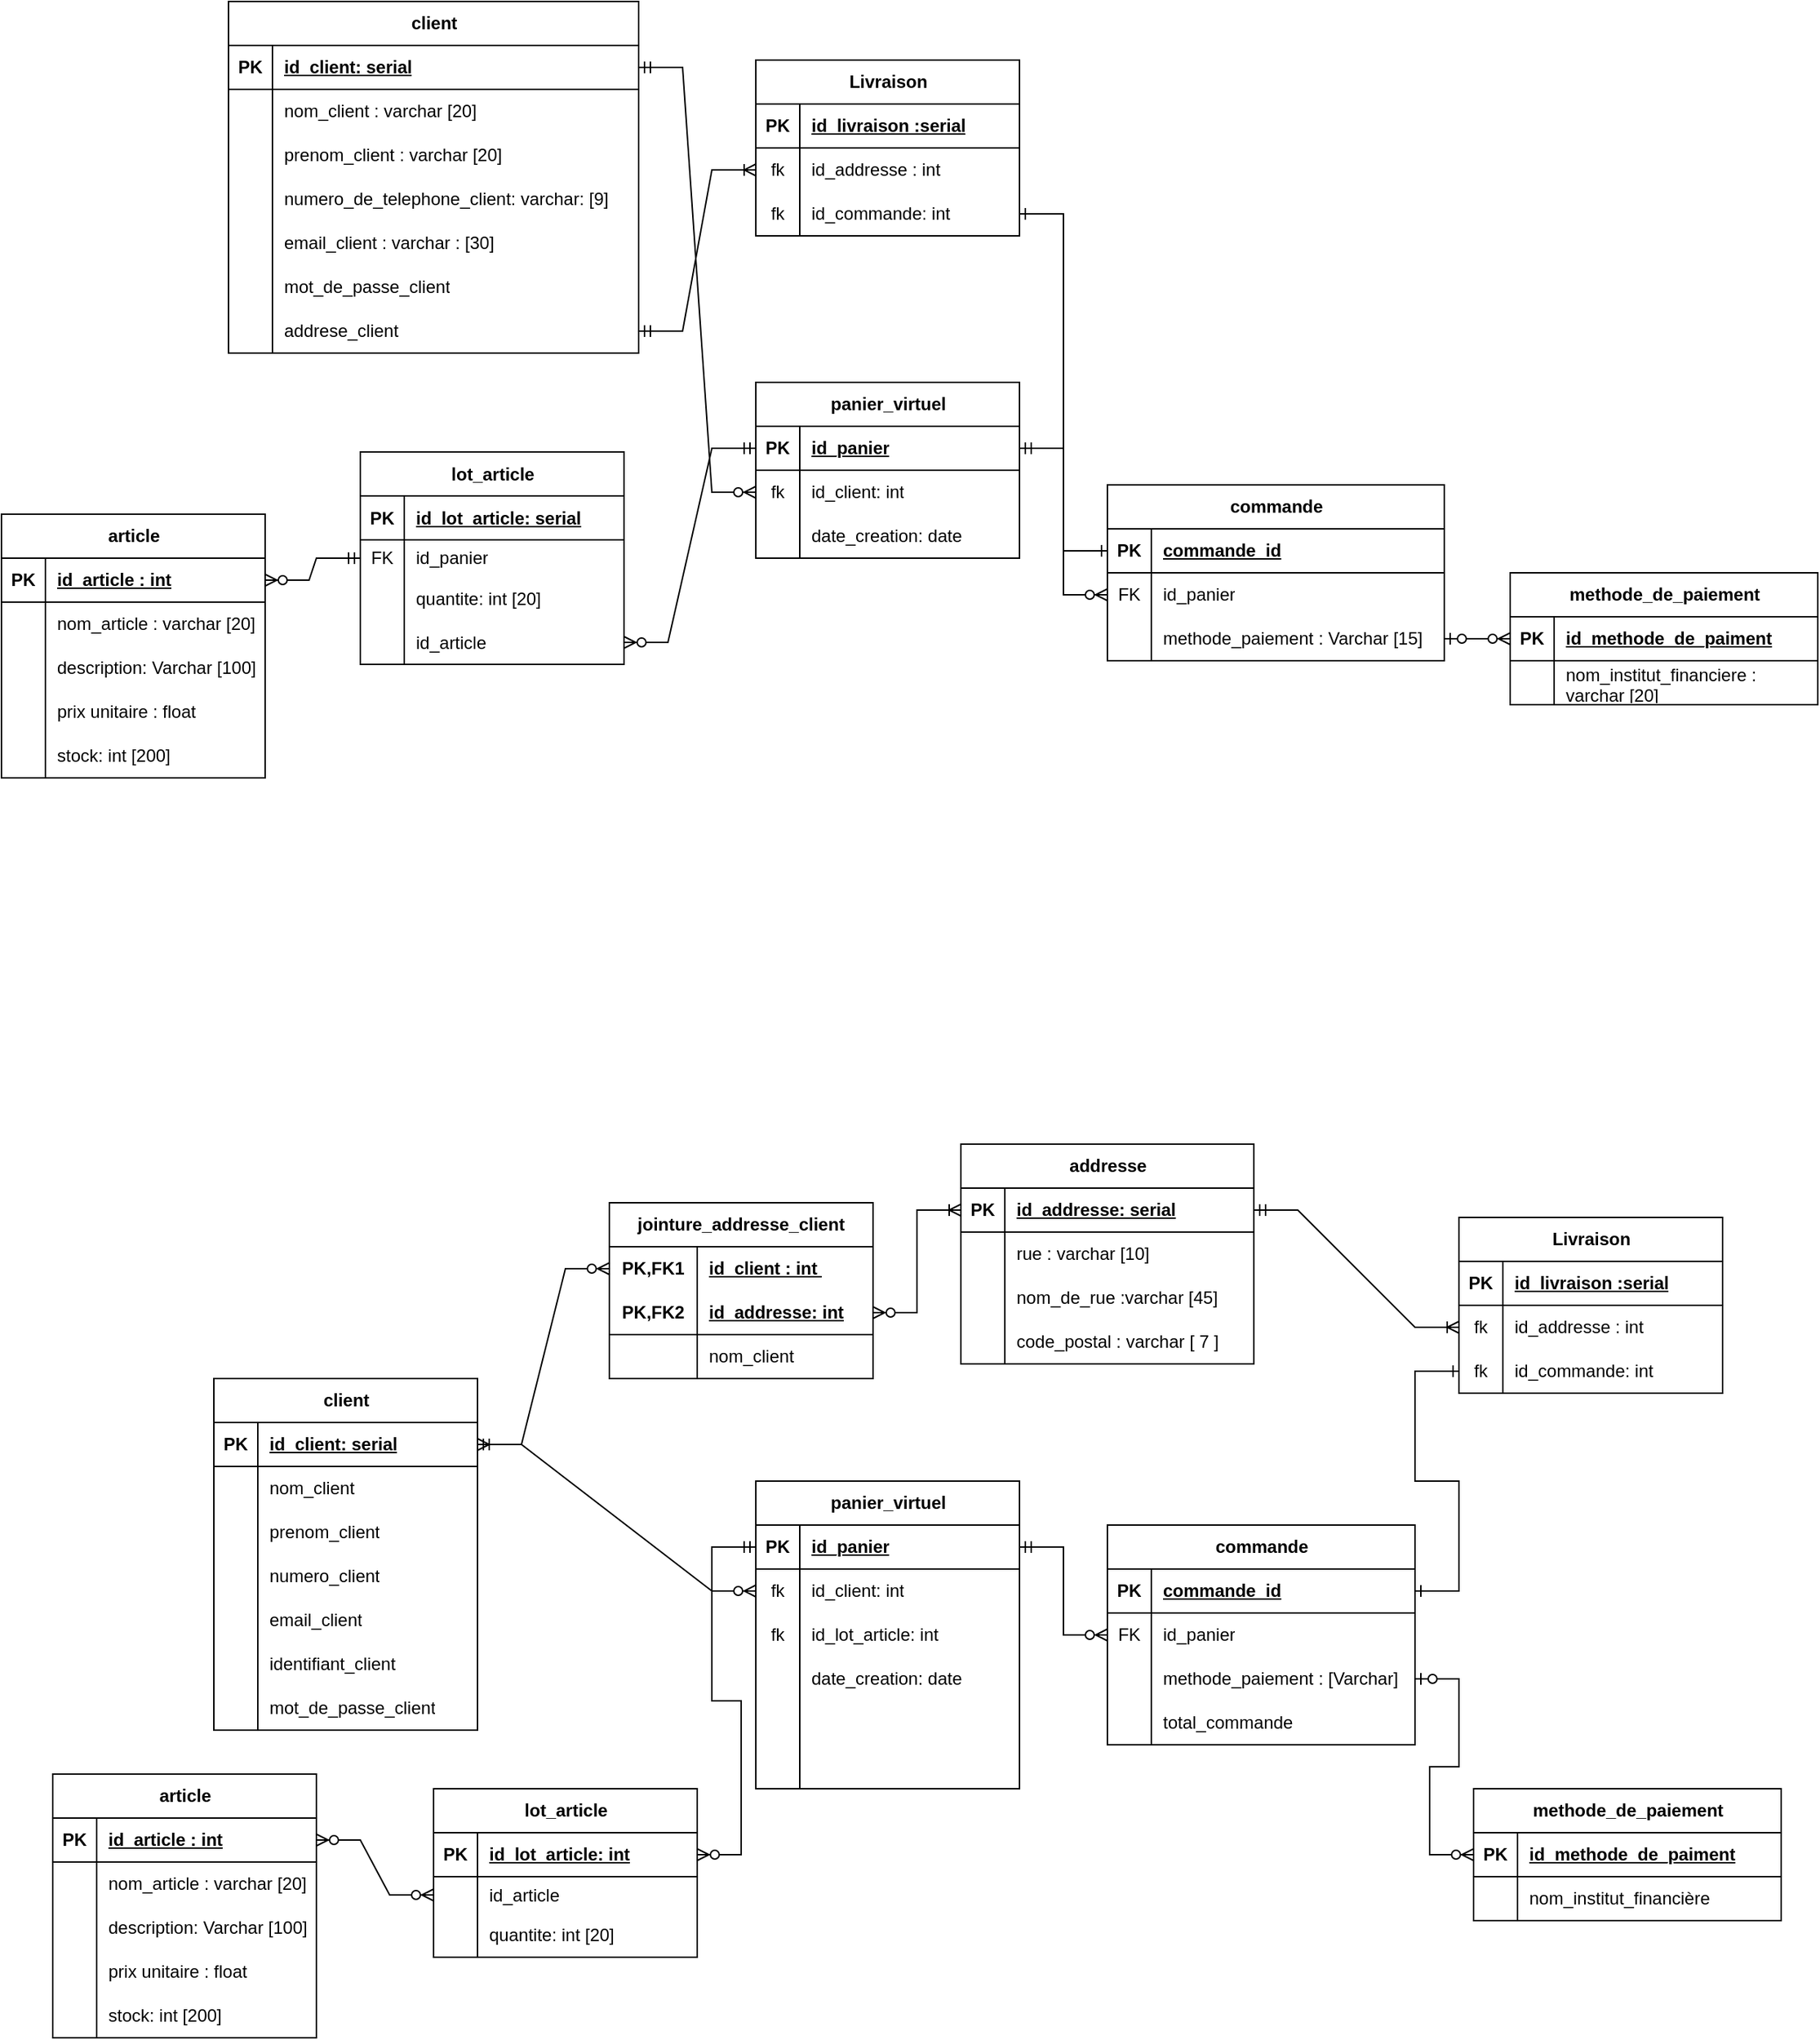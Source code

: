 <mxfile version="28.2.0">
  <diagram name="Page-1" id="btVqxcdCLjMCTHAbRiwO">
    <mxGraphModel dx="411" dy="476" grid="1" gridSize="10" guides="1" tooltips="1" connect="1" arrows="1" fold="1" page="1" pageScale="1" pageWidth="850" pageHeight="1100" math="0" shadow="0">
      <root>
        <mxCell id="0" />
        <mxCell id="1" parent="0" />
        <mxCell id="XMZY95e4D4BAD83HdQDp-1" value="client" style="shape=table;startSize=30;container=1;collapsible=1;childLayout=tableLayout;fixedRows=1;rowLines=0;fontStyle=1;align=center;resizeLast=1;html=1;" parent="1" vertex="1">
          <mxGeometry x="400" y="210" width="280" height="240" as="geometry" />
        </mxCell>
        <mxCell id="XMZY95e4D4BAD83HdQDp-2" value="" style="shape=tableRow;horizontal=0;startSize=0;swimlaneHead=0;swimlaneBody=0;fillColor=none;collapsible=0;dropTarget=0;points=[[0,0.5],[1,0.5]];portConstraint=eastwest;top=0;left=0;right=0;bottom=1;" parent="XMZY95e4D4BAD83HdQDp-1" vertex="1">
          <mxGeometry y="30" width="280" height="30" as="geometry" />
        </mxCell>
        <mxCell id="XMZY95e4D4BAD83HdQDp-3" value="PK" style="shape=partialRectangle;connectable=0;fillColor=none;top=0;left=0;bottom=0;right=0;fontStyle=1;overflow=hidden;whiteSpace=wrap;html=1;" parent="XMZY95e4D4BAD83HdQDp-2" vertex="1">
          <mxGeometry width="30" height="30" as="geometry">
            <mxRectangle width="30" height="30" as="alternateBounds" />
          </mxGeometry>
        </mxCell>
        <mxCell id="XMZY95e4D4BAD83HdQDp-4" value="id_client: serial" style="shape=partialRectangle;connectable=0;fillColor=none;top=0;left=0;bottom=0;right=0;align=left;spacingLeft=6;fontStyle=5;overflow=hidden;whiteSpace=wrap;html=1;" parent="XMZY95e4D4BAD83HdQDp-2" vertex="1">
          <mxGeometry x="30" width="250" height="30" as="geometry">
            <mxRectangle width="250" height="30" as="alternateBounds" />
          </mxGeometry>
        </mxCell>
        <mxCell id="XMZY95e4D4BAD83HdQDp-5" value="" style="shape=tableRow;horizontal=0;startSize=0;swimlaneHead=0;swimlaneBody=0;fillColor=none;collapsible=0;dropTarget=0;points=[[0,0.5],[1,0.5]];portConstraint=eastwest;top=0;left=0;right=0;bottom=0;" parent="XMZY95e4D4BAD83HdQDp-1" vertex="1">
          <mxGeometry y="60" width="280" height="30" as="geometry" />
        </mxCell>
        <mxCell id="XMZY95e4D4BAD83HdQDp-6" value="" style="shape=partialRectangle;connectable=0;fillColor=none;top=0;left=0;bottom=0;right=0;editable=1;overflow=hidden;whiteSpace=wrap;html=1;" parent="XMZY95e4D4BAD83HdQDp-5" vertex="1">
          <mxGeometry width="30" height="30" as="geometry">
            <mxRectangle width="30" height="30" as="alternateBounds" />
          </mxGeometry>
        </mxCell>
        <mxCell id="XMZY95e4D4BAD83HdQDp-7" value="nom_client : varchar [20]" style="shape=partialRectangle;connectable=0;fillColor=none;top=0;left=0;bottom=0;right=0;align=left;spacingLeft=6;overflow=hidden;whiteSpace=wrap;html=1;" parent="XMZY95e4D4BAD83HdQDp-5" vertex="1">
          <mxGeometry x="30" width="250" height="30" as="geometry">
            <mxRectangle width="250" height="30" as="alternateBounds" />
          </mxGeometry>
        </mxCell>
        <mxCell id="XMZY95e4D4BAD83HdQDp-8" value="" style="shape=tableRow;horizontal=0;startSize=0;swimlaneHead=0;swimlaneBody=0;fillColor=none;collapsible=0;dropTarget=0;points=[[0,0.5],[1,0.5]];portConstraint=eastwest;top=0;left=0;right=0;bottom=0;" parent="XMZY95e4D4BAD83HdQDp-1" vertex="1">
          <mxGeometry y="90" width="280" height="30" as="geometry" />
        </mxCell>
        <mxCell id="XMZY95e4D4BAD83HdQDp-9" value="" style="shape=partialRectangle;connectable=0;fillColor=none;top=0;left=0;bottom=0;right=0;editable=1;overflow=hidden;whiteSpace=wrap;html=1;" parent="XMZY95e4D4BAD83HdQDp-8" vertex="1">
          <mxGeometry width="30" height="30" as="geometry">
            <mxRectangle width="30" height="30" as="alternateBounds" />
          </mxGeometry>
        </mxCell>
        <mxCell id="XMZY95e4D4BAD83HdQDp-10" value="prenom_client : varchar [20]" style="shape=partialRectangle;connectable=0;fillColor=none;top=0;left=0;bottom=0;right=0;align=left;spacingLeft=6;overflow=hidden;whiteSpace=wrap;html=1;" parent="XMZY95e4D4BAD83HdQDp-8" vertex="1">
          <mxGeometry x="30" width="250" height="30" as="geometry">
            <mxRectangle width="250" height="30" as="alternateBounds" />
          </mxGeometry>
        </mxCell>
        <mxCell id="XMZY95e4D4BAD83HdQDp-11" value="" style="shape=tableRow;horizontal=0;startSize=0;swimlaneHead=0;swimlaneBody=0;fillColor=none;collapsible=0;dropTarget=0;points=[[0,0.5],[1,0.5]];portConstraint=eastwest;top=0;left=0;right=0;bottom=0;" parent="XMZY95e4D4BAD83HdQDp-1" vertex="1">
          <mxGeometry y="120" width="280" height="30" as="geometry" />
        </mxCell>
        <mxCell id="XMZY95e4D4BAD83HdQDp-12" value="" style="shape=partialRectangle;connectable=0;fillColor=none;top=0;left=0;bottom=0;right=0;editable=1;overflow=hidden;whiteSpace=wrap;html=1;" parent="XMZY95e4D4BAD83HdQDp-11" vertex="1">
          <mxGeometry width="30" height="30" as="geometry">
            <mxRectangle width="30" height="30" as="alternateBounds" />
          </mxGeometry>
        </mxCell>
        <mxCell id="XMZY95e4D4BAD83HdQDp-13" value="numero_de_telephone_client: varchar: [9]" style="shape=partialRectangle;connectable=0;fillColor=none;top=0;left=0;bottom=0;right=0;align=left;spacingLeft=6;overflow=hidden;whiteSpace=wrap;html=1;" parent="XMZY95e4D4BAD83HdQDp-11" vertex="1">
          <mxGeometry x="30" width="250" height="30" as="geometry">
            <mxRectangle width="250" height="30" as="alternateBounds" />
          </mxGeometry>
        </mxCell>
        <mxCell id="XMZY95e4D4BAD83HdQDp-27" style="shape=tableRow;horizontal=0;startSize=0;swimlaneHead=0;swimlaneBody=0;fillColor=none;collapsible=0;dropTarget=0;points=[[0,0.5],[1,0.5]];portConstraint=eastwest;top=0;left=0;right=0;bottom=0;" parent="XMZY95e4D4BAD83HdQDp-1" vertex="1">
          <mxGeometry y="150" width="280" height="30" as="geometry" />
        </mxCell>
        <mxCell id="XMZY95e4D4BAD83HdQDp-28" style="shape=partialRectangle;connectable=0;fillColor=none;top=0;left=0;bottom=0;right=0;editable=1;overflow=hidden;whiteSpace=wrap;html=1;" parent="XMZY95e4D4BAD83HdQDp-27" vertex="1">
          <mxGeometry width="30" height="30" as="geometry">
            <mxRectangle width="30" height="30" as="alternateBounds" />
          </mxGeometry>
        </mxCell>
        <mxCell id="XMZY95e4D4BAD83HdQDp-29" value="email_client : varchar : [30]" style="shape=partialRectangle;connectable=0;fillColor=none;top=0;left=0;bottom=0;right=0;align=left;spacingLeft=6;overflow=hidden;whiteSpace=wrap;html=1;" parent="XMZY95e4D4BAD83HdQDp-27" vertex="1">
          <mxGeometry x="30" width="250" height="30" as="geometry">
            <mxRectangle width="250" height="30" as="alternateBounds" />
          </mxGeometry>
        </mxCell>
        <mxCell id="XMZY95e4D4BAD83HdQDp-33" style="shape=tableRow;horizontal=0;startSize=0;swimlaneHead=0;swimlaneBody=0;fillColor=none;collapsible=0;dropTarget=0;points=[[0,0.5],[1,0.5]];portConstraint=eastwest;top=0;left=0;right=0;bottom=0;" parent="XMZY95e4D4BAD83HdQDp-1" vertex="1">
          <mxGeometry y="180" width="280" height="30" as="geometry" />
        </mxCell>
        <mxCell id="XMZY95e4D4BAD83HdQDp-34" style="shape=partialRectangle;connectable=0;fillColor=none;top=0;left=0;bottom=0;right=0;editable=1;overflow=hidden;whiteSpace=wrap;html=1;" parent="XMZY95e4D4BAD83HdQDp-33" vertex="1">
          <mxGeometry width="30" height="30" as="geometry">
            <mxRectangle width="30" height="30" as="alternateBounds" />
          </mxGeometry>
        </mxCell>
        <mxCell id="XMZY95e4D4BAD83HdQDp-35" value="mot_de_passe_client" style="shape=partialRectangle;connectable=0;fillColor=none;top=0;left=0;bottom=0;right=0;align=left;spacingLeft=6;overflow=hidden;whiteSpace=wrap;html=1;" parent="XMZY95e4D4BAD83HdQDp-33" vertex="1">
          <mxGeometry x="30" width="250" height="30" as="geometry">
            <mxRectangle width="250" height="30" as="alternateBounds" />
          </mxGeometry>
        </mxCell>
        <mxCell id="TAi6TtBx2dAQoWPeOj1R-154" style="shape=tableRow;horizontal=0;startSize=0;swimlaneHead=0;swimlaneBody=0;fillColor=none;collapsible=0;dropTarget=0;points=[[0,0.5],[1,0.5]];portConstraint=eastwest;top=0;left=0;right=0;bottom=0;" parent="XMZY95e4D4BAD83HdQDp-1" vertex="1">
          <mxGeometry y="210" width="280" height="30" as="geometry" />
        </mxCell>
        <mxCell id="TAi6TtBx2dAQoWPeOj1R-155" style="shape=partialRectangle;connectable=0;fillColor=none;top=0;left=0;bottom=0;right=0;editable=1;overflow=hidden;whiteSpace=wrap;html=1;" parent="TAi6TtBx2dAQoWPeOj1R-154" vertex="1">
          <mxGeometry width="30" height="30" as="geometry">
            <mxRectangle width="30" height="30" as="alternateBounds" />
          </mxGeometry>
        </mxCell>
        <mxCell id="TAi6TtBx2dAQoWPeOj1R-156" value="addrese_client" style="shape=partialRectangle;connectable=0;fillColor=none;top=0;left=0;bottom=0;right=0;align=left;spacingLeft=6;overflow=hidden;whiteSpace=wrap;html=1;" parent="TAi6TtBx2dAQoWPeOj1R-154" vertex="1">
          <mxGeometry x="30" width="250" height="30" as="geometry">
            <mxRectangle width="250" height="30" as="alternateBounds" />
          </mxGeometry>
        </mxCell>
        <mxCell id="XMZY95e4D4BAD83HdQDp-14" value="panier_virtuel" style="shape=table;startSize=30;container=1;collapsible=1;childLayout=tableLayout;fixedRows=1;rowLines=0;fontStyle=1;align=center;resizeLast=1;html=1;" parent="1" vertex="1">
          <mxGeometry x="760" y="470" width="180" height="120" as="geometry" />
        </mxCell>
        <mxCell id="XMZY95e4D4BAD83HdQDp-15" value="" style="shape=tableRow;horizontal=0;startSize=0;swimlaneHead=0;swimlaneBody=0;fillColor=none;collapsible=0;dropTarget=0;points=[[0,0.5],[1,0.5]];portConstraint=eastwest;top=0;left=0;right=0;bottom=1;" parent="XMZY95e4D4BAD83HdQDp-14" vertex="1">
          <mxGeometry y="30" width="180" height="30" as="geometry" />
        </mxCell>
        <mxCell id="XMZY95e4D4BAD83HdQDp-16" value="PK" style="shape=partialRectangle;connectable=0;fillColor=none;top=0;left=0;bottom=0;right=0;fontStyle=1;overflow=hidden;whiteSpace=wrap;html=1;" parent="XMZY95e4D4BAD83HdQDp-15" vertex="1">
          <mxGeometry width="30" height="30" as="geometry">
            <mxRectangle width="30" height="30" as="alternateBounds" />
          </mxGeometry>
        </mxCell>
        <mxCell id="XMZY95e4D4BAD83HdQDp-17" value="id_panier" style="shape=partialRectangle;connectable=0;fillColor=none;top=0;left=0;bottom=0;right=0;align=left;spacingLeft=6;fontStyle=5;overflow=hidden;whiteSpace=wrap;html=1;" parent="XMZY95e4D4BAD83HdQDp-15" vertex="1">
          <mxGeometry x="30" width="150" height="30" as="geometry">
            <mxRectangle width="150" height="30" as="alternateBounds" />
          </mxGeometry>
        </mxCell>
        <mxCell id="XMZY95e4D4BAD83HdQDp-18" value="" style="shape=tableRow;horizontal=0;startSize=0;swimlaneHead=0;swimlaneBody=0;fillColor=none;collapsible=0;dropTarget=0;points=[[0,0.5],[1,0.5]];portConstraint=eastwest;top=0;left=0;right=0;bottom=0;" parent="XMZY95e4D4BAD83HdQDp-14" vertex="1">
          <mxGeometry y="60" width="180" height="30" as="geometry" />
        </mxCell>
        <mxCell id="XMZY95e4D4BAD83HdQDp-19" value="fk" style="shape=partialRectangle;connectable=0;fillColor=none;top=0;left=0;bottom=0;right=0;editable=1;overflow=hidden;whiteSpace=wrap;html=1;" parent="XMZY95e4D4BAD83HdQDp-18" vertex="1">
          <mxGeometry width="30" height="30" as="geometry">
            <mxRectangle width="30" height="30" as="alternateBounds" />
          </mxGeometry>
        </mxCell>
        <mxCell id="XMZY95e4D4BAD83HdQDp-20" value="id_client: int" style="shape=partialRectangle;connectable=0;fillColor=none;top=0;left=0;bottom=0;right=0;align=left;spacingLeft=6;overflow=hidden;whiteSpace=wrap;html=1;" parent="XMZY95e4D4BAD83HdQDp-18" vertex="1">
          <mxGeometry x="30" width="150" height="30" as="geometry">
            <mxRectangle width="150" height="30" as="alternateBounds" />
          </mxGeometry>
        </mxCell>
        <mxCell id="XMZY95e4D4BAD83HdQDp-21" value="" style="shape=tableRow;horizontal=0;startSize=0;swimlaneHead=0;swimlaneBody=0;fillColor=none;collapsible=0;dropTarget=0;points=[[0,0.5],[1,0.5]];portConstraint=eastwest;top=0;left=0;right=0;bottom=0;" parent="XMZY95e4D4BAD83HdQDp-14" vertex="1">
          <mxGeometry y="90" width="180" height="30" as="geometry" />
        </mxCell>
        <mxCell id="XMZY95e4D4BAD83HdQDp-22" value="" style="shape=partialRectangle;connectable=0;fillColor=none;top=0;left=0;bottom=0;right=0;editable=1;overflow=hidden;whiteSpace=wrap;html=1;" parent="XMZY95e4D4BAD83HdQDp-21" vertex="1">
          <mxGeometry width="30" height="30" as="geometry">
            <mxRectangle width="30" height="30" as="alternateBounds" />
          </mxGeometry>
        </mxCell>
        <mxCell id="XMZY95e4D4BAD83HdQDp-23" value="date_creation: date" style="shape=partialRectangle;connectable=0;fillColor=none;top=0;left=0;bottom=0;right=0;align=left;spacingLeft=6;overflow=hidden;whiteSpace=wrap;html=1;" parent="XMZY95e4D4BAD83HdQDp-21" vertex="1">
          <mxGeometry x="30" width="150" height="30" as="geometry">
            <mxRectangle width="150" height="30" as="alternateBounds" />
          </mxGeometry>
        </mxCell>
        <mxCell id="XMZY95e4D4BAD83HdQDp-49" value="Livraison" style="shape=table;startSize=30;container=1;collapsible=1;childLayout=tableLayout;fixedRows=1;rowLines=0;fontStyle=1;align=center;resizeLast=1;html=1;" parent="1" vertex="1">
          <mxGeometry x="760" y="250" width="180" height="120" as="geometry" />
        </mxCell>
        <mxCell id="XMZY95e4D4BAD83HdQDp-50" value="" style="shape=tableRow;horizontal=0;startSize=0;swimlaneHead=0;swimlaneBody=0;fillColor=none;collapsible=0;dropTarget=0;points=[[0,0.5],[1,0.5]];portConstraint=eastwest;top=0;left=0;right=0;bottom=1;" parent="XMZY95e4D4BAD83HdQDp-49" vertex="1">
          <mxGeometry y="30" width="180" height="30" as="geometry" />
        </mxCell>
        <mxCell id="XMZY95e4D4BAD83HdQDp-51" value="PK" style="shape=partialRectangle;connectable=0;fillColor=none;top=0;left=0;bottom=0;right=0;fontStyle=1;overflow=hidden;whiteSpace=wrap;html=1;" parent="XMZY95e4D4BAD83HdQDp-50" vertex="1">
          <mxGeometry width="30" height="30" as="geometry">
            <mxRectangle width="30" height="30" as="alternateBounds" />
          </mxGeometry>
        </mxCell>
        <mxCell id="XMZY95e4D4BAD83HdQDp-52" value="id_livraison :serial" style="shape=partialRectangle;connectable=0;fillColor=none;top=0;left=0;bottom=0;right=0;align=left;spacingLeft=6;fontStyle=5;overflow=hidden;whiteSpace=wrap;html=1;" parent="XMZY95e4D4BAD83HdQDp-50" vertex="1">
          <mxGeometry x="30" width="150" height="30" as="geometry">
            <mxRectangle width="150" height="30" as="alternateBounds" />
          </mxGeometry>
        </mxCell>
        <mxCell id="XMZY95e4D4BAD83HdQDp-53" value="" style="shape=tableRow;horizontal=0;startSize=0;swimlaneHead=0;swimlaneBody=0;fillColor=none;collapsible=0;dropTarget=0;points=[[0,0.5],[1,0.5]];portConstraint=eastwest;top=0;left=0;right=0;bottom=0;" parent="XMZY95e4D4BAD83HdQDp-49" vertex="1">
          <mxGeometry y="60" width="180" height="30" as="geometry" />
        </mxCell>
        <mxCell id="XMZY95e4D4BAD83HdQDp-54" value="fk" style="shape=partialRectangle;connectable=0;fillColor=none;top=0;left=0;bottom=0;right=0;editable=1;overflow=hidden;whiteSpace=wrap;html=1;" parent="XMZY95e4D4BAD83HdQDp-53" vertex="1">
          <mxGeometry width="30" height="30" as="geometry">
            <mxRectangle width="30" height="30" as="alternateBounds" />
          </mxGeometry>
        </mxCell>
        <mxCell id="XMZY95e4D4BAD83HdQDp-55" value="id_addresse : int" style="shape=partialRectangle;connectable=0;fillColor=none;top=0;left=0;bottom=0;right=0;align=left;spacingLeft=6;overflow=hidden;whiteSpace=wrap;html=1;" parent="XMZY95e4D4BAD83HdQDp-53" vertex="1">
          <mxGeometry x="30" width="150" height="30" as="geometry">
            <mxRectangle width="150" height="30" as="alternateBounds" />
          </mxGeometry>
        </mxCell>
        <mxCell id="XMZY95e4D4BAD83HdQDp-56" value="" style="shape=tableRow;horizontal=0;startSize=0;swimlaneHead=0;swimlaneBody=0;fillColor=none;collapsible=0;dropTarget=0;points=[[0,0.5],[1,0.5]];portConstraint=eastwest;top=0;left=0;right=0;bottom=0;" parent="XMZY95e4D4BAD83HdQDp-49" vertex="1">
          <mxGeometry y="90" width="180" height="30" as="geometry" />
        </mxCell>
        <mxCell id="XMZY95e4D4BAD83HdQDp-57" value="fk" style="shape=partialRectangle;connectable=0;fillColor=none;top=0;left=0;bottom=0;right=0;editable=1;overflow=hidden;whiteSpace=wrap;html=1;" parent="XMZY95e4D4BAD83HdQDp-56" vertex="1">
          <mxGeometry width="30" height="30" as="geometry">
            <mxRectangle width="30" height="30" as="alternateBounds" />
          </mxGeometry>
        </mxCell>
        <mxCell id="XMZY95e4D4BAD83HdQDp-58" value="id_commande: int" style="shape=partialRectangle;connectable=0;fillColor=none;top=0;left=0;bottom=0;right=0;align=left;spacingLeft=6;overflow=hidden;whiteSpace=wrap;html=1;" parent="XMZY95e4D4BAD83HdQDp-56" vertex="1">
          <mxGeometry x="30" width="150" height="30" as="geometry">
            <mxRectangle width="150" height="30" as="alternateBounds" />
          </mxGeometry>
        </mxCell>
        <mxCell id="XMZY95e4D4BAD83HdQDp-62" value="article" style="shape=table;startSize=30;container=1;collapsible=1;childLayout=tableLayout;fixedRows=1;rowLines=0;fontStyle=1;align=center;resizeLast=1;html=1;" parent="1" vertex="1">
          <mxGeometry x="245" y="560" width="180" height="180" as="geometry" />
        </mxCell>
        <mxCell id="XMZY95e4D4BAD83HdQDp-63" value="" style="shape=tableRow;horizontal=0;startSize=0;swimlaneHead=0;swimlaneBody=0;fillColor=none;collapsible=0;dropTarget=0;points=[[0,0.5],[1,0.5]];portConstraint=eastwest;top=0;left=0;right=0;bottom=1;" parent="XMZY95e4D4BAD83HdQDp-62" vertex="1">
          <mxGeometry y="30" width="180" height="30" as="geometry" />
        </mxCell>
        <mxCell id="XMZY95e4D4BAD83HdQDp-64" value="PK" style="shape=partialRectangle;connectable=0;fillColor=none;top=0;left=0;bottom=0;right=0;fontStyle=1;overflow=hidden;whiteSpace=wrap;html=1;" parent="XMZY95e4D4BAD83HdQDp-63" vertex="1">
          <mxGeometry width="30" height="30" as="geometry">
            <mxRectangle width="30" height="30" as="alternateBounds" />
          </mxGeometry>
        </mxCell>
        <mxCell id="XMZY95e4D4BAD83HdQDp-65" value="id_article : int" style="shape=partialRectangle;connectable=0;fillColor=none;top=0;left=0;bottom=0;right=0;align=left;spacingLeft=6;fontStyle=5;overflow=hidden;whiteSpace=wrap;html=1;" parent="XMZY95e4D4BAD83HdQDp-63" vertex="1">
          <mxGeometry x="30" width="150" height="30" as="geometry">
            <mxRectangle width="150" height="30" as="alternateBounds" />
          </mxGeometry>
        </mxCell>
        <mxCell id="XMZY95e4D4BAD83HdQDp-66" value="" style="shape=tableRow;horizontal=0;startSize=0;swimlaneHead=0;swimlaneBody=0;fillColor=none;collapsible=0;dropTarget=0;points=[[0,0.5],[1,0.5]];portConstraint=eastwest;top=0;left=0;right=0;bottom=0;" parent="XMZY95e4D4BAD83HdQDp-62" vertex="1">
          <mxGeometry y="60" width="180" height="30" as="geometry" />
        </mxCell>
        <mxCell id="XMZY95e4D4BAD83HdQDp-67" value="" style="shape=partialRectangle;connectable=0;fillColor=none;top=0;left=0;bottom=0;right=0;editable=1;overflow=hidden;whiteSpace=wrap;html=1;" parent="XMZY95e4D4BAD83HdQDp-66" vertex="1">
          <mxGeometry width="30" height="30" as="geometry">
            <mxRectangle width="30" height="30" as="alternateBounds" />
          </mxGeometry>
        </mxCell>
        <mxCell id="XMZY95e4D4BAD83HdQDp-68" value="nom_article : varchar [20]" style="shape=partialRectangle;connectable=0;fillColor=none;top=0;left=0;bottom=0;right=0;align=left;spacingLeft=6;overflow=hidden;whiteSpace=wrap;html=1;" parent="XMZY95e4D4BAD83HdQDp-66" vertex="1">
          <mxGeometry x="30" width="150" height="30" as="geometry">
            <mxRectangle width="150" height="30" as="alternateBounds" />
          </mxGeometry>
        </mxCell>
        <mxCell id="XMZY95e4D4BAD83HdQDp-69" value="" style="shape=tableRow;horizontal=0;startSize=0;swimlaneHead=0;swimlaneBody=0;fillColor=none;collapsible=0;dropTarget=0;points=[[0,0.5],[1,0.5]];portConstraint=eastwest;top=0;left=0;right=0;bottom=0;" parent="XMZY95e4D4BAD83HdQDp-62" vertex="1">
          <mxGeometry y="90" width="180" height="30" as="geometry" />
        </mxCell>
        <mxCell id="XMZY95e4D4BAD83HdQDp-70" value="" style="shape=partialRectangle;connectable=0;fillColor=none;top=0;left=0;bottom=0;right=0;editable=1;overflow=hidden;whiteSpace=wrap;html=1;" parent="XMZY95e4D4BAD83HdQDp-69" vertex="1">
          <mxGeometry width="30" height="30" as="geometry">
            <mxRectangle width="30" height="30" as="alternateBounds" />
          </mxGeometry>
        </mxCell>
        <mxCell id="XMZY95e4D4BAD83HdQDp-71" value="description: Varchar [100]" style="shape=partialRectangle;connectable=0;fillColor=none;top=0;left=0;bottom=0;right=0;align=left;spacingLeft=6;overflow=hidden;whiteSpace=wrap;html=1;" parent="XMZY95e4D4BAD83HdQDp-69" vertex="1">
          <mxGeometry x="30" width="150" height="30" as="geometry">
            <mxRectangle width="150" height="30" as="alternateBounds" />
          </mxGeometry>
        </mxCell>
        <mxCell id="XMZY95e4D4BAD83HdQDp-72" value="" style="shape=tableRow;horizontal=0;startSize=0;swimlaneHead=0;swimlaneBody=0;fillColor=none;collapsible=0;dropTarget=0;points=[[0,0.5],[1,0.5]];portConstraint=eastwest;top=0;left=0;right=0;bottom=0;" parent="XMZY95e4D4BAD83HdQDp-62" vertex="1">
          <mxGeometry y="120" width="180" height="30" as="geometry" />
        </mxCell>
        <mxCell id="XMZY95e4D4BAD83HdQDp-73" value="" style="shape=partialRectangle;connectable=0;fillColor=none;top=0;left=0;bottom=0;right=0;editable=1;overflow=hidden;whiteSpace=wrap;html=1;" parent="XMZY95e4D4BAD83HdQDp-72" vertex="1">
          <mxGeometry width="30" height="30" as="geometry">
            <mxRectangle width="30" height="30" as="alternateBounds" />
          </mxGeometry>
        </mxCell>
        <mxCell id="XMZY95e4D4BAD83HdQDp-74" value="prix unitaire : float" style="shape=partialRectangle;connectable=0;fillColor=none;top=0;left=0;bottom=0;right=0;align=left;spacingLeft=6;overflow=hidden;whiteSpace=wrap;html=1;" parent="XMZY95e4D4BAD83HdQDp-72" vertex="1">
          <mxGeometry x="30" width="150" height="30" as="geometry">
            <mxRectangle width="150" height="30" as="alternateBounds" />
          </mxGeometry>
        </mxCell>
        <mxCell id="XMZY95e4D4BAD83HdQDp-105" style="shape=tableRow;horizontal=0;startSize=0;swimlaneHead=0;swimlaneBody=0;fillColor=none;collapsible=0;dropTarget=0;points=[[0,0.5],[1,0.5]];portConstraint=eastwest;top=0;left=0;right=0;bottom=0;" parent="XMZY95e4D4BAD83HdQDp-62" vertex="1">
          <mxGeometry y="150" width="180" height="30" as="geometry" />
        </mxCell>
        <mxCell id="XMZY95e4D4BAD83HdQDp-106" style="shape=partialRectangle;connectable=0;fillColor=none;top=0;left=0;bottom=0;right=0;editable=1;overflow=hidden;whiteSpace=wrap;html=1;" parent="XMZY95e4D4BAD83HdQDp-105" vertex="1">
          <mxGeometry width="30" height="30" as="geometry">
            <mxRectangle width="30" height="30" as="alternateBounds" />
          </mxGeometry>
        </mxCell>
        <mxCell id="XMZY95e4D4BAD83HdQDp-107" value="stock: int [200]" style="shape=partialRectangle;connectable=0;fillColor=none;top=0;left=0;bottom=0;right=0;align=left;spacingLeft=6;overflow=hidden;whiteSpace=wrap;html=1;" parent="XMZY95e4D4BAD83HdQDp-105" vertex="1">
          <mxGeometry x="30" width="150" height="30" as="geometry">
            <mxRectangle width="150" height="30" as="alternateBounds" />
          </mxGeometry>
        </mxCell>
        <mxCell id="XMZY95e4D4BAD83HdQDp-79" value="lot_article" style="shape=table;startSize=30;container=1;collapsible=1;childLayout=tableLayout;fixedRows=1;rowLines=0;fontStyle=1;align=center;resizeLast=1;html=1;" parent="1" vertex="1">
          <mxGeometry x="490" y="517.5" width="180" height="145" as="geometry" />
        </mxCell>
        <mxCell id="XMZY95e4D4BAD83HdQDp-80" value="" style="shape=tableRow;horizontal=0;startSize=0;swimlaneHead=0;swimlaneBody=0;fillColor=none;collapsible=0;dropTarget=0;points=[[0,0.5],[1,0.5]];portConstraint=eastwest;top=0;left=0;right=0;bottom=1;" parent="XMZY95e4D4BAD83HdQDp-79" vertex="1">
          <mxGeometry y="30" width="180" height="30" as="geometry" />
        </mxCell>
        <mxCell id="XMZY95e4D4BAD83HdQDp-81" value="PK" style="shape=partialRectangle;connectable=0;fillColor=none;top=0;left=0;bottom=0;right=0;fontStyle=1;overflow=hidden;whiteSpace=wrap;html=1;" parent="XMZY95e4D4BAD83HdQDp-80" vertex="1">
          <mxGeometry width="30" height="30" as="geometry">
            <mxRectangle width="30" height="30" as="alternateBounds" />
          </mxGeometry>
        </mxCell>
        <mxCell id="XMZY95e4D4BAD83HdQDp-82" value="id_lot_article: serial" style="shape=partialRectangle;connectable=0;fillColor=none;top=0;left=0;bottom=0;right=0;align=left;spacingLeft=6;fontStyle=5;overflow=hidden;whiteSpace=wrap;html=1;" parent="XMZY95e4D4BAD83HdQDp-80" vertex="1">
          <mxGeometry x="30" width="150" height="30" as="geometry">
            <mxRectangle width="150" height="30" as="alternateBounds" />
          </mxGeometry>
        </mxCell>
        <mxCell id="XMZY95e4D4BAD83HdQDp-83" value="" style="shape=tableRow;horizontal=0;startSize=0;swimlaneHead=0;swimlaneBody=0;fillColor=none;collapsible=0;dropTarget=0;points=[[0,0.5],[1,0.5]];portConstraint=eastwest;top=0;left=0;right=0;bottom=0;" parent="XMZY95e4D4BAD83HdQDp-79" vertex="1">
          <mxGeometry y="60" width="180" height="25" as="geometry" />
        </mxCell>
        <mxCell id="XMZY95e4D4BAD83HdQDp-84" value="FK" style="shape=partialRectangle;connectable=0;fillColor=none;top=0;left=0;bottom=0;right=0;editable=1;overflow=hidden;whiteSpace=wrap;html=1;" parent="XMZY95e4D4BAD83HdQDp-83" vertex="1">
          <mxGeometry width="30" height="25" as="geometry">
            <mxRectangle width="30" height="25" as="alternateBounds" />
          </mxGeometry>
        </mxCell>
        <mxCell id="XMZY95e4D4BAD83HdQDp-85" value="id_panier" style="shape=partialRectangle;connectable=0;fillColor=none;top=0;left=0;bottom=0;right=0;align=left;spacingLeft=6;overflow=hidden;whiteSpace=wrap;html=1;" parent="XMZY95e4D4BAD83HdQDp-83" vertex="1">
          <mxGeometry x="30" width="150" height="25" as="geometry">
            <mxRectangle width="150" height="25" as="alternateBounds" />
          </mxGeometry>
        </mxCell>
        <mxCell id="XMZY95e4D4BAD83HdQDp-89" value="" style="shape=tableRow;horizontal=0;startSize=0;swimlaneHead=0;swimlaneBody=0;fillColor=none;collapsible=0;dropTarget=0;points=[[0,0.5],[1,0.5]];portConstraint=eastwest;top=0;left=0;right=0;bottom=0;" parent="XMZY95e4D4BAD83HdQDp-79" vertex="1">
          <mxGeometry y="85" width="180" height="30" as="geometry" />
        </mxCell>
        <mxCell id="XMZY95e4D4BAD83HdQDp-90" value="" style="shape=partialRectangle;connectable=0;fillColor=none;top=0;left=0;bottom=0;right=0;editable=1;overflow=hidden;whiteSpace=wrap;html=1;" parent="XMZY95e4D4BAD83HdQDp-89" vertex="1">
          <mxGeometry width="30" height="30" as="geometry">
            <mxRectangle width="30" height="30" as="alternateBounds" />
          </mxGeometry>
        </mxCell>
        <mxCell id="XMZY95e4D4BAD83HdQDp-91" value="quantite: int [20]" style="shape=partialRectangle;connectable=0;fillColor=none;top=0;left=0;bottom=0;right=0;align=left;spacingLeft=6;overflow=hidden;whiteSpace=wrap;html=1;" parent="XMZY95e4D4BAD83HdQDp-89" vertex="1">
          <mxGeometry x="30" width="150" height="30" as="geometry">
            <mxRectangle width="150" height="30" as="alternateBounds" />
          </mxGeometry>
        </mxCell>
        <mxCell id="6jXfziYKVfTa0RVXVZVM-1" style="shape=tableRow;horizontal=0;startSize=0;swimlaneHead=0;swimlaneBody=0;fillColor=none;collapsible=0;dropTarget=0;points=[[0,0.5],[1,0.5]];portConstraint=eastwest;top=0;left=0;right=0;bottom=0;" vertex="1" parent="XMZY95e4D4BAD83HdQDp-79">
          <mxGeometry y="115" width="180" height="30" as="geometry" />
        </mxCell>
        <mxCell id="6jXfziYKVfTa0RVXVZVM-2" value="" style="shape=partialRectangle;connectable=0;fillColor=none;top=0;left=0;bottom=0;right=0;editable=1;overflow=hidden;whiteSpace=wrap;html=1;" vertex="1" parent="6jXfziYKVfTa0RVXVZVM-1">
          <mxGeometry width="30" height="30" as="geometry">
            <mxRectangle width="30" height="30" as="alternateBounds" />
          </mxGeometry>
        </mxCell>
        <mxCell id="6jXfziYKVfTa0RVXVZVM-3" value="id_article" style="shape=partialRectangle;connectable=0;fillColor=none;top=0;left=0;bottom=0;right=0;align=left;spacingLeft=6;overflow=hidden;whiteSpace=wrap;html=1;" vertex="1" parent="6jXfziYKVfTa0RVXVZVM-1">
          <mxGeometry x="30" width="150" height="30" as="geometry">
            <mxRectangle width="150" height="30" as="alternateBounds" />
          </mxGeometry>
        </mxCell>
        <mxCell id="XMZY95e4D4BAD83HdQDp-92" value="commande" style="shape=table;startSize=30;container=1;collapsible=1;childLayout=tableLayout;fixedRows=1;rowLines=0;fontStyle=1;align=center;resizeLast=1;html=1;" parent="1" vertex="1">
          <mxGeometry x="1000" y="540" width="230" height="120" as="geometry" />
        </mxCell>
        <mxCell id="XMZY95e4D4BAD83HdQDp-93" value="" style="shape=tableRow;horizontal=0;startSize=0;swimlaneHead=0;swimlaneBody=0;fillColor=none;collapsible=0;dropTarget=0;points=[[0,0.5],[1,0.5]];portConstraint=eastwest;top=0;left=0;right=0;bottom=1;" parent="XMZY95e4D4BAD83HdQDp-92" vertex="1">
          <mxGeometry y="30" width="230" height="30" as="geometry" />
        </mxCell>
        <mxCell id="XMZY95e4D4BAD83HdQDp-94" value="PK" style="shape=partialRectangle;connectable=0;fillColor=none;top=0;left=0;bottom=0;right=0;fontStyle=1;overflow=hidden;whiteSpace=wrap;html=1;" parent="XMZY95e4D4BAD83HdQDp-93" vertex="1">
          <mxGeometry width="30" height="30" as="geometry">
            <mxRectangle width="30" height="30" as="alternateBounds" />
          </mxGeometry>
        </mxCell>
        <mxCell id="XMZY95e4D4BAD83HdQDp-95" value="commande_id" style="shape=partialRectangle;connectable=0;fillColor=none;top=0;left=0;bottom=0;right=0;align=left;spacingLeft=6;fontStyle=5;overflow=hidden;whiteSpace=wrap;html=1;" parent="XMZY95e4D4BAD83HdQDp-93" vertex="1">
          <mxGeometry x="30" width="200" height="30" as="geometry">
            <mxRectangle width="200" height="30" as="alternateBounds" />
          </mxGeometry>
        </mxCell>
        <mxCell id="XMZY95e4D4BAD83HdQDp-96" value="" style="shape=tableRow;horizontal=0;startSize=0;swimlaneHead=0;swimlaneBody=0;fillColor=none;collapsible=0;dropTarget=0;points=[[0,0.5],[1,0.5]];portConstraint=eastwest;top=0;left=0;right=0;bottom=0;" parent="XMZY95e4D4BAD83HdQDp-92" vertex="1">
          <mxGeometry y="60" width="230" height="30" as="geometry" />
        </mxCell>
        <mxCell id="XMZY95e4D4BAD83HdQDp-97" value="FK" style="shape=partialRectangle;connectable=0;fillColor=none;top=0;left=0;bottom=0;right=0;editable=1;overflow=hidden;whiteSpace=wrap;html=1;" parent="XMZY95e4D4BAD83HdQDp-96" vertex="1">
          <mxGeometry width="30" height="30" as="geometry">
            <mxRectangle width="30" height="30" as="alternateBounds" />
          </mxGeometry>
        </mxCell>
        <mxCell id="XMZY95e4D4BAD83HdQDp-98" value="id_panier" style="shape=partialRectangle;connectable=0;fillColor=none;top=0;left=0;bottom=0;right=0;align=left;spacingLeft=6;overflow=hidden;whiteSpace=wrap;html=1;" parent="XMZY95e4D4BAD83HdQDp-96" vertex="1">
          <mxGeometry x="30" width="200" height="30" as="geometry">
            <mxRectangle width="200" height="30" as="alternateBounds" />
          </mxGeometry>
        </mxCell>
        <mxCell id="XMZY95e4D4BAD83HdQDp-99" value="" style="shape=tableRow;horizontal=0;startSize=0;swimlaneHead=0;swimlaneBody=0;fillColor=none;collapsible=0;dropTarget=0;points=[[0,0.5],[1,0.5]];portConstraint=eastwest;top=0;left=0;right=0;bottom=0;" parent="XMZY95e4D4BAD83HdQDp-92" vertex="1">
          <mxGeometry y="90" width="230" height="30" as="geometry" />
        </mxCell>
        <mxCell id="XMZY95e4D4BAD83HdQDp-100" value="" style="shape=partialRectangle;connectable=0;fillColor=none;top=0;left=0;bottom=0;right=0;editable=1;overflow=hidden;whiteSpace=wrap;html=1;" parent="XMZY95e4D4BAD83HdQDp-99" vertex="1">
          <mxGeometry width="30" height="30" as="geometry">
            <mxRectangle width="30" height="30" as="alternateBounds" />
          </mxGeometry>
        </mxCell>
        <mxCell id="XMZY95e4D4BAD83HdQDp-101" value="methode_paiement : Varchar&amp;nbsp;[15]" style="shape=partialRectangle;connectable=0;fillColor=none;top=0;left=0;bottom=0;right=0;align=left;spacingLeft=6;overflow=hidden;whiteSpace=wrap;html=1;" parent="XMZY95e4D4BAD83HdQDp-99" vertex="1">
          <mxGeometry x="30" width="200" height="30" as="geometry">
            <mxRectangle width="200" height="30" as="alternateBounds" />
          </mxGeometry>
        </mxCell>
        <mxCell id="XMZY95e4D4BAD83HdQDp-108" value="" style="edgeStyle=entityRelationEdgeStyle;fontSize=12;html=1;endArrow=ERzeroToMany;startArrow=ERmandOne;rounded=0;entryX=0;entryY=0.5;entryDx=0;entryDy=0;exitX=1;exitY=0.5;exitDx=0;exitDy=0;" parent="1" source="XMZY95e4D4BAD83HdQDp-2" target="XMZY95e4D4BAD83HdQDp-18" edge="1">
          <mxGeometry width="100" height="100" relative="1" as="geometry">
            <mxPoint x="610" y="660" as="sourcePoint" />
            <mxPoint x="710" y="560" as="targetPoint" />
          </mxGeometry>
        </mxCell>
        <mxCell id="XMZY95e4D4BAD83HdQDp-109" value="" style="edgeStyle=entityRelationEdgeStyle;fontSize=12;html=1;endArrow=ERzeroToMany;startArrow=ERmandOne;rounded=0;exitX=1;exitY=0.5;exitDx=0;exitDy=0;entryX=0;entryY=0.5;entryDx=0;entryDy=0;" parent="1" source="XMZY95e4D4BAD83HdQDp-15" target="XMZY95e4D4BAD83HdQDp-96" edge="1">
          <mxGeometry width="100" height="100" relative="1" as="geometry">
            <mxPoint x="760" y="980" as="sourcePoint" />
            <mxPoint x="860" y="880" as="targetPoint" />
          </mxGeometry>
        </mxCell>
        <mxCell id="XMZY95e4D4BAD83HdQDp-110" value="" style="edgeStyle=entityRelationEdgeStyle;fontSize=12;html=1;endArrow=ERoneToMany;startArrow=ERmandOne;rounded=0;entryX=0;entryY=0.5;entryDx=0;entryDy=0;exitX=1;exitY=0.5;exitDx=0;exitDy=0;startFill=0;endFill=0;" parent="1" source="TAi6TtBx2dAQoWPeOj1R-154" target="XMZY95e4D4BAD83HdQDp-53" edge="1">
          <mxGeometry width="100" height="100" relative="1" as="geometry">
            <mxPoint x="1100.0" y="285" as="sourcePoint" />
            <mxPoint x="1090" y="380" as="targetPoint" />
          </mxGeometry>
        </mxCell>
        <mxCell id="XMZY95e4D4BAD83HdQDp-116" value="" style="edgeStyle=entityRelationEdgeStyle;fontSize=12;html=1;endArrow=ERmandOne;endFill=0;startArrow=ERzeroToMany;rounded=0;entryX=0;entryY=0.5;entryDx=0;entryDy=0;exitX=1;exitY=0.5;exitDx=0;exitDy=0;" parent="1" source="XMZY95e4D4BAD83HdQDp-63" target="XMZY95e4D4BAD83HdQDp-83" edge="1">
          <mxGeometry width="100" height="100" relative="1" as="geometry">
            <mxPoint x="760" y="870" as="sourcePoint" />
            <mxPoint x="860" y="770" as="targetPoint" />
          </mxGeometry>
        </mxCell>
        <mxCell id="XMZY95e4D4BAD83HdQDp-117" value="" style="edgeStyle=entityRelationEdgeStyle;fontSize=12;html=1;endArrow=ERzeroToMany;startArrow=ERmandOne;rounded=0;entryX=1;entryY=0.5;entryDx=0;entryDy=0;exitX=0;exitY=0.5;exitDx=0;exitDy=0;startFill=0;" parent="1" source="XMZY95e4D4BAD83HdQDp-15" target="6jXfziYKVfTa0RVXVZVM-1" edge="1">
          <mxGeometry width="100" height="100" relative="1" as="geometry">
            <mxPoint x="960.0" y="610" as="sourcePoint" />
            <mxPoint x="950.0" y="875" as="targetPoint" />
            <Array as="points">
              <mxPoint x="900" y="885" />
            </Array>
          </mxGeometry>
        </mxCell>
        <mxCell id="XMZY95e4D4BAD83HdQDp-135" value="" style="edgeStyle=entityRelationEdgeStyle;fontSize=12;html=1;endArrow=ERone;startArrow=ERone;rounded=0;exitX=0;exitY=0.5;exitDx=0;exitDy=0;entryX=1;entryY=0.5;entryDx=0;entryDy=0;startFill=0;endFill=0;" parent="1" source="XMZY95e4D4BAD83HdQDp-93" target="XMZY95e4D4BAD83HdQDp-56" edge="1">
          <mxGeometry width="100" height="100" relative="1" as="geometry">
            <mxPoint x="1210" y="740" as="sourcePoint" />
            <mxPoint x="1310" y="640" as="targetPoint" />
          </mxGeometry>
        </mxCell>
        <mxCell id="TAi6TtBx2dAQoWPeOj1R-8" value="methode_de_paiement" style="shape=table;startSize=30;container=1;collapsible=1;childLayout=tableLayout;fixedRows=1;rowLines=0;fontStyle=1;align=center;resizeLast=1;html=1;" parent="1" vertex="1">
          <mxGeometry x="1275" y="600" width="210" height="90" as="geometry" />
        </mxCell>
        <mxCell id="TAi6TtBx2dAQoWPeOj1R-9" value="" style="shape=tableRow;horizontal=0;startSize=0;swimlaneHead=0;swimlaneBody=0;fillColor=none;collapsible=0;dropTarget=0;points=[[0,0.5],[1,0.5]];portConstraint=eastwest;top=0;left=0;right=0;bottom=1;" parent="TAi6TtBx2dAQoWPeOj1R-8" vertex="1">
          <mxGeometry y="30" width="210" height="30" as="geometry" />
        </mxCell>
        <mxCell id="TAi6TtBx2dAQoWPeOj1R-10" value="PK" style="shape=partialRectangle;connectable=0;fillColor=none;top=0;left=0;bottom=0;right=0;fontStyle=1;overflow=hidden;whiteSpace=wrap;html=1;" parent="TAi6TtBx2dAQoWPeOj1R-9" vertex="1">
          <mxGeometry width="30" height="30" as="geometry">
            <mxRectangle width="30" height="30" as="alternateBounds" />
          </mxGeometry>
        </mxCell>
        <mxCell id="TAi6TtBx2dAQoWPeOj1R-11" value="&lt;span style=&quot;text-align: center; text-wrap-mode: nowrap;&quot;&gt;id_methode_de_paiment&lt;/span&gt;" style="shape=partialRectangle;connectable=0;fillColor=none;top=0;left=0;bottom=0;right=0;align=left;spacingLeft=6;fontStyle=5;overflow=hidden;whiteSpace=wrap;html=1;" parent="TAi6TtBx2dAQoWPeOj1R-9" vertex="1">
          <mxGeometry x="30" width="180" height="30" as="geometry">
            <mxRectangle width="180" height="30" as="alternateBounds" />
          </mxGeometry>
        </mxCell>
        <mxCell id="TAi6TtBx2dAQoWPeOj1R-12" value="" style="shape=tableRow;horizontal=0;startSize=0;swimlaneHead=0;swimlaneBody=0;fillColor=none;collapsible=0;dropTarget=0;points=[[0,0.5],[1,0.5]];portConstraint=eastwest;top=0;left=0;right=0;bottom=0;" parent="TAi6TtBx2dAQoWPeOj1R-8" vertex="1">
          <mxGeometry y="60" width="210" height="30" as="geometry" />
        </mxCell>
        <mxCell id="TAi6TtBx2dAQoWPeOj1R-13" value="" style="shape=partialRectangle;connectable=0;fillColor=none;top=0;left=0;bottom=0;right=0;editable=1;overflow=hidden;whiteSpace=wrap;html=1;" parent="TAi6TtBx2dAQoWPeOj1R-12" vertex="1">
          <mxGeometry width="30" height="30" as="geometry">
            <mxRectangle width="30" height="30" as="alternateBounds" />
          </mxGeometry>
        </mxCell>
        <mxCell id="TAi6TtBx2dAQoWPeOj1R-14" value="nom_institut_financiere : varchar [20]" style="shape=partialRectangle;connectable=0;fillColor=none;top=0;left=0;bottom=0;right=0;align=left;spacingLeft=6;overflow=hidden;whiteSpace=wrap;html=1;" parent="TAi6TtBx2dAQoWPeOj1R-12" vertex="1">
          <mxGeometry x="30" width="180" height="30" as="geometry">
            <mxRectangle width="180" height="30" as="alternateBounds" />
          </mxGeometry>
        </mxCell>
        <mxCell id="TAi6TtBx2dAQoWPeOj1R-21" value="" style="edgeStyle=entityRelationEdgeStyle;fontSize=12;html=1;endArrow=ERzeroToMany;startArrow=ERzeroToOne;rounded=0;entryX=0;entryY=0.5;entryDx=0;entryDy=0;exitX=1;exitY=0.5;exitDx=0;exitDy=0;" parent="1" source="XMZY95e4D4BAD83HdQDp-99" target="TAi6TtBx2dAQoWPeOj1R-9" edge="1">
          <mxGeometry width="100" height="100" relative="1" as="geometry">
            <mxPoint x="1410" y="530" as="sourcePoint" />
            <mxPoint x="1510" y="430" as="targetPoint" />
          </mxGeometry>
        </mxCell>
        <mxCell id="TAi6TtBx2dAQoWPeOj1R-25" value="client" style="shape=table;startSize=30;container=1;collapsible=1;childLayout=tableLayout;fixedRows=1;rowLines=0;fontStyle=1;align=center;resizeLast=1;html=1;" parent="1" vertex="1">
          <mxGeometry x="390" y="1150" width="180" height="240" as="geometry" />
        </mxCell>
        <mxCell id="TAi6TtBx2dAQoWPeOj1R-26" value="" style="shape=tableRow;horizontal=0;startSize=0;swimlaneHead=0;swimlaneBody=0;fillColor=none;collapsible=0;dropTarget=0;points=[[0,0.5],[1,0.5]];portConstraint=eastwest;top=0;left=0;right=0;bottom=1;" parent="TAi6TtBx2dAQoWPeOj1R-25" vertex="1">
          <mxGeometry y="30" width="180" height="30" as="geometry" />
        </mxCell>
        <mxCell id="TAi6TtBx2dAQoWPeOj1R-27" value="PK" style="shape=partialRectangle;connectable=0;fillColor=none;top=0;left=0;bottom=0;right=0;fontStyle=1;overflow=hidden;whiteSpace=wrap;html=1;" parent="TAi6TtBx2dAQoWPeOj1R-26" vertex="1">
          <mxGeometry width="30" height="30" as="geometry">
            <mxRectangle width="30" height="30" as="alternateBounds" />
          </mxGeometry>
        </mxCell>
        <mxCell id="TAi6TtBx2dAQoWPeOj1R-28" value="id_client: serial" style="shape=partialRectangle;connectable=0;fillColor=none;top=0;left=0;bottom=0;right=0;align=left;spacingLeft=6;fontStyle=5;overflow=hidden;whiteSpace=wrap;html=1;" parent="TAi6TtBx2dAQoWPeOj1R-26" vertex="1">
          <mxGeometry x="30" width="150" height="30" as="geometry">
            <mxRectangle width="150" height="30" as="alternateBounds" />
          </mxGeometry>
        </mxCell>
        <mxCell id="TAi6TtBx2dAQoWPeOj1R-29" value="" style="shape=tableRow;horizontal=0;startSize=0;swimlaneHead=0;swimlaneBody=0;fillColor=none;collapsible=0;dropTarget=0;points=[[0,0.5],[1,0.5]];portConstraint=eastwest;top=0;left=0;right=0;bottom=0;" parent="TAi6TtBx2dAQoWPeOj1R-25" vertex="1">
          <mxGeometry y="60" width="180" height="30" as="geometry" />
        </mxCell>
        <mxCell id="TAi6TtBx2dAQoWPeOj1R-30" value="" style="shape=partialRectangle;connectable=0;fillColor=none;top=0;left=0;bottom=0;right=0;editable=1;overflow=hidden;whiteSpace=wrap;html=1;" parent="TAi6TtBx2dAQoWPeOj1R-29" vertex="1">
          <mxGeometry width="30" height="30" as="geometry">
            <mxRectangle width="30" height="30" as="alternateBounds" />
          </mxGeometry>
        </mxCell>
        <mxCell id="TAi6TtBx2dAQoWPeOj1R-31" value="nom_client" style="shape=partialRectangle;connectable=0;fillColor=none;top=0;left=0;bottom=0;right=0;align=left;spacingLeft=6;overflow=hidden;whiteSpace=wrap;html=1;" parent="TAi6TtBx2dAQoWPeOj1R-29" vertex="1">
          <mxGeometry x="30" width="150" height="30" as="geometry">
            <mxRectangle width="150" height="30" as="alternateBounds" />
          </mxGeometry>
        </mxCell>
        <mxCell id="TAi6TtBx2dAQoWPeOj1R-32" value="" style="shape=tableRow;horizontal=0;startSize=0;swimlaneHead=0;swimlaneBody=0;fillColor=none;collapsible=0;dropTarget=0;points=[[0,0.5],[1,0.5]];portConstraint=eastwest;top=0;left=0;right=0;bottom=0;" parent="TAi6TtBx2dAQoWPeOj1R-25" vertex="1">
          <mxGeometry y="90" width="180" height="30" as="geometry" />
        </mxCell>
        <mxCell id="TAi6TtBx2dAQoWPeOj1R-33" value="" style="shape=partialRectangle;connectable=0;fillColor=none;top=0;left=0;bottom=0;right=0;editable=1;overflow=hidden;whiteSpace=wrap;html=1;" parent="TAi6TtBx2dAQoWPeOj1R-32" vertex="1">
          <mxGeometry width="30" height="30" as="geometry">
            <mxRectangle width="30" height="30" as="alternateBounds" />
          </mxGeometry>
        </mxCell>
        <mxCell id="TAi6TtBx2dAQoWPeOj1R-34" value="prenom_client" style="shape=partialRectangle;connectable=0;fillColor=none;top=0;left=0;bottom=0;right=0;align=left;spacingLeft=6;overflow=hidden;whiteSpace=wrap;html=1;" parent="TAi6TtBx2dAQoWPeOj1R-32" vertex="1">
          <mxGeometry x="30" width="150" height="30" as="geometry">
            <mxRectangle width="150" height="30" as="alternateBounds" />
          </mxGeometry>
        </mxCell>
        <mxCell id="TAi6TtBx2dAQoWPeOj1R-35" value="" style="shape=tableRow;horizontal=0;startSize=0;swimlaneHead=0;swimlaneBody=0;fillColor=none;collapsible=0;dropTarget=0;points=[[0,0.5],[1,0.5]];portConstraint=eastwest;top=0;left=0;right=0;bottom=0;" parent="TAi6TtBx2dAQoWPeOj1R-25" vertex="1">
          <mxGeometry y="120" width="180" height="30" as="geometry" />
        </mxCell>
        <mxCell id="TAi6TtBx2dAQoWPeOj1R-36" value="" style="shape=partialRectangle;connectable=0;fillColor=none;top=0;left=0;bottom=0;right=0;editable=1;overflow=hidden;whiteSpace=wrap;html=1;" parent="TAi6TtBx2dAQoWPeOj1R-35" vertex="1">
          <mxGeometry width="30" height="30" as="geometry">
            <mxRectangle width="30" height="30" as="alternateBounds" />
          </mxGeometry>
        </mxCell>
        <mxCell id="TAi6TtBx2dAQoWPeOj1R-37" value="numero_client" style="shape=partialRectangle;connectable=0;fillColor=none;top=0;left=0;bottom=0;right=0;align=left;spacingLeft=6;overflow=hidden;whiteSpace=wrap;html=1;" parent="TAi6TtBx2dAQoWPeOj1R-35" vertex="1">
          <mxGeometry x="30" width="150" height="30" as="geometry">
            <mxRectangle width="150" height="30" as="alternateBounds" />
          </mxGeometry>
        </mxCell>
        <mxCell id="TAi6TtBx2dAQoWPeOj1R-38" style="shape=tableRow;horizontal=0;startSize=0;swimlaneHead=0;swimlaneBody=0;fillColor=none;collapsible=0;dropTarget=0;points=[[0,0.5],[1,0.5]];portConstraint=eastwest;top=0;left=0;right=0;bottom=0;" parent="TAi6TtBx2dAQoWPeOj1R-25" vertex="1">
          <mxGeometry y="150" width="180" height="30" as="geometry" />
        </mxCell>
        <mxCell id="TAi6TtBx2dAQoWPeOj1R-39" style="shape=partialRectangle;connectable=0;fillColor=none;top=0;left=0;bottom=0;right=0;editable=1;overflow=hidden;whiteSpace=wrap;html=1;" parent="TAi6TtBx2dAQoWPeOj1R-38" vertex="1">
          <mxGeometry width="30" height="30" as="geometry">
            <mxRectangle width="30" height="30" as="alternateBounds" />
          </mxGeometry>
        </mxCell>
        <mxCell id="TAi6TtBx2dAQoWPeOj1R-40" value="email_client" style="shape=partialRectangle;connectable=0;fillColor=none;top=0;left=0;bottom=0;right=0;align=left;spacingLeft=6;overflow=hidden;whiteSpace=wrap;html=1;" parent="TAi6TtBx2dAQoWPeOj1R-38" vertex="1">
          <mxGeometry x="30" width="150" height="30" as="geometry">
            <mxRectangle width="150" height="30" as="alternateBounds" />
          </mxGeometry>
        </mxCell>
        <mxCell id="TAi6TtBx2dAQoWPeOj1R-41" style="shape=tableRow;horizontal=0;startSize=0;swimlaneHead=0;swimlaneBody=0;fillColor=none;collapsible=0;dropTarget=0;points=[[0,0.5],[1,0.5]];portConstraint=eastwest;top=0;left=0;right=0;bottom=0;" parent="TAi6TtBx2dAQoWPeOj1R-25" vertex="1">
          <mxGeometry y="180" width="180" height="30" as="geometry" />
        </mxCell>
        <mxCell id="TAi6TtBx2dAQoWPeOj1R-42" style="shape=partialRectangle;connectable=0;fillColor=none;top=0;left=0;bottom=0;right=0;editable=1;overflow=hidden;whiteSpace=wrap;html=1;" parent="TAi6TtBx2dAQoWPeOj1R-41" vertex="1">
          <mxGeometry width="30" height="30" as="geometry">
            <mxRectangle width="30" height="30" as="alternateBounds" />
          </mxGeometry>
        </mxCell>
        <mxCell id="TAi6TtBx2dAQoWPeOj1R-43" value="identifiant_client" style="shape=partialRectangle;connectable=0;fillColor=none;top=0;left=0;bottom=0;right=0;align=left;spacingLeft=6;overflow=hidden;whiteSpace=wrap;html=1;" parent="TAi6TtBx2dAQoWPeOj1R-41" vertex="1">
          <mxGeometry x="30" width="150" height="30" as="geometry">
            <mxRectangle width="150" height="30" as="alternateBounds" />
          </mxGeometry>
        </mxCell>
        <mxCell id="TAi6TtBx2dAQoWPeOj1R-44" style="shape=tableRow;horizontal=0;startSize=0;swimlaneHead=0;swimlaneBody=0;fillColor=none;collapsible=0;dropTarget=0;points=[[0,0.5],[1,0.5]];portConstraint=eastwest;top=0;left=0;right=0;bottom=0;" parent="TAi6TtBx2dAQoWPeOj1R-25" vertex="1">
          <mxGeometry y="210" width="180" height="30" as="geometry" />
        </mxCell>
        <mxCell id="TAi6TtBx2dAQoWPeOj1R-45" style="shape=partialRectangle;connectable=0;fillColor=none;top=0;left=0;bottom=0;right=0;editable=1;overflow=hidden;whiteSpace=wrap;html=1;" parent="TAi6TtBx2dAQoWPeOj1R-44" vertex="1">
          <mxGeometry width="30" height="30" as="geometry">
            <mxRectangle width="30" height="30" as="alternateBounds" />
          </mxGeometry>
        </mxCell>
        <mxCell id="TAi6TtBx2dAQoWPeOj1R-46" value="mot_de_passe_client" style="shape=partialRectangle;connectable=0;fillColor=none;top=0;left=0;bottom=0;right=0;align=left;spacingLeft=6;overflow=hidden;whiteSpace=wrap;html=1;" parent="TAi6TtBx2dAQoWPeOj1R-44" vertex="1">
          <mxGeometry x="30" width="150" height="30" as="geometry">
            <mxRectangle width="150" height="30" as="alternateBounds" />
          </mxGeometry>
        </mxCell>
        <mxCell id="TAi6TtBx2dAQoWPeOj1R-47" value="panier_virtuel" style="shape=table;startSize=30;container=1;collapsible=1;childLayout=tableLayout;fixedRows=1;rowLines=0;fontStyle=1;align=center;resizeLast=1;html=1;" parent="1" vertex="1">
          <mxGeometry x="760" y="1220" width="180" height="210" as="geometry" />
        </mxCell>
        <mxCell id="TAi6TtBx2dAQoWPeOj1R-48" value="" style="shape=tableRow;horizontal=0;startSize=0;swimlaneHead=0;swimlaneBody=0;fillColor=none;collapsible=0;dropTarget=0;points=[[0,0.5],[1,0.5]];portConstraint=eastwest;top=0;left=0;right=0;bottom=1;" parent="TAi6TtBx2dAQoWPeOj1R-47" vertex="1">
          <mxGeometry y="30" width="180" height="30" as="geometry" />
        </mxCell>
        <mxCell id="TAi6TtBx2dAQoWPeOj1R-49" value="PK" style="shape=partialRectangle;connectable=0;fillColor=none;top=0;left=0;bottom=0;right=0;fontStyle=1;overflow=hidden;whiteSpace=wrap;html=1;" parent="TAi6TtBx2dAQoWPeOj1R-48" vertex="1">
          <mxGeometry width="30" height="30" as="geometry">
            <mxRectangle width="30" height="30" as="alternateBounds" />
          </mxGeometry>
        </mxCell>
        <mxCell id="TAi6TtBx2dAQoWPeOj1R-50" value="id_panier" style="shape=partialRectangle;connectable=0;fillColor=none;top=0;left=0;bottom=0;right=0;align=left;spacingLeft=6;fontStyle=5;overflow=hidden;whiteSpace=wrap;html=1;" parent="TAi6TtBx2dAQoWPeOj1R-48" vertex="1">
          <mxGeometry x="30" width="150" height="30" as="geometry">
            <mxRectangle width="150" height="30" as="alternateBounds" />
          </mxGeometry>
        </mxCell>
        <mxCell id="TAi6TtBx2dAQoWPeOj1R-51" value="" style="shape=tableRow;horizontal=0;startSize=0;swimlaneHead=0;swimlaneBody=0;fillColor=none;collapsible=0;dropTarget=0;points=[[0,0.5],[1,0.5]];portConstraint=eastwest;top=0;left=0;right=0;bottom=0;" parent="TAi6TtBx2dAQoWPeOj1R-47" vertex="1">
          <mxGeometry y="60" width="180" height="30" as="geometry" />
        </mxCell>
        <mxCell id="TAi6TtBx2dAQoWPeOj1R-52" value="fk" style="shape=partialRectangle;connectable=0;fillColor=none;top=0;left=0;bottom=0;right=0;editable=1;overflow=hidden;whiteSpace=wrap;html=1;" parent="TAi6TtBx2dAQoWPeOj1R-51" vertex="1">
          <mxGeometry width="30" height="30" as="geometry">
            <mxRectangle width="30" height="30" as="alternateBounds" />
          </mxGeometry>
        </mxCell>
        <mxCell id="TAi6TtBx2dAQoWPeOj1R-53" value="id_client: int" style="shape=partialRectangle;connectable=0;fillColor=none;top=0;left=0;bottom=0;right=0;align=left;spacingLeft=6;overflow=hidden;whiteSpace=wrap;html=1;" parent="TAi6TtBx2dAQoWPeOj1R-51" vertex="1">
          <mxGeometry x="30" width="150" height="30" as="geometry">
            <mxRectangle width="150" height="30" as="alternateBounds" />
          </mxGeometry>
        </mxCell>
        <mxCell id="TAi6TtBx2dAQoWPeOj1R-54" style="shape=tableRow;horizontal=0;startSize=0;swimlaneHead=0;swimlaneBody=0;fillColor=none;collapsible=0;dropTarget=0;points=[[0,0.5],[1,0.5]];portConstraint=eastwest;top=0;left=0;right=0;bottom=0;" parent="TAi6TtBx2dAQoWPeOj1R-47" vertex="1">
          <mxGeometry y="90" width="180" height="30" as="geometry" />
        </mxCell>
        <mxCell id="TAi6TtBx2dAQoWPeOj1R-55" value="fk" style="shape=partialRectangle;connectable=0;fillColor=none;top=0;left=0;bottom=0;right=0;editable=1;overflow=hidden;whiteSpace=wrap;html=1;" parent="TAi6TtBx2dAQoWPeOj1R-54" vertex="1">
          <mxGeometry width="30" height="30" as="geometry">
            <mxRectangle width="30" height="30" as="alternateBounds" />
          </mxGeometry>
        </mxCell>
        <mxCell id="TAi6TtBx2dAQoWPeOj1R-56" value="id_lot_article: int" style="shape=partialRectangle;connectable=0;fillColor=none;top=0;left=0;bottom=0;right=0;align=left;spacingLeft=6;overflow=hidden;whiteSpace=wrap;html=1;" parent="TAi6TtBx2dAQoWPeOj1R-54" vertex="1">
          <mxGeometry x="30" width="150" height="30" as="geometry">
            <mxRectangle width="150" height="30" as="alternateBounds" />
          </mxGeometry>
        </mxCell>
        <mxCell id="TAi6TtBx2dAQoWPeOj1R-57" value="" style="shape=tableRow;horizontal=0;startSize=0;swimlaneHead=0;swimlaneBody=0;fillColor=none;collapsible=0;dropTarget=0;points=[[0,0.5],[1,0.5]];portConstraint=eastwest;top=0;left=0;right=0;bottom=0;" parent="TAi6TtBx2dAQoWPeOj1R-47" vertex="1">
          <mxGeometry y="120" width="180" height="30" as="geometry" />
        </mxCell>
        <mxCell id="TAi6TtBx2dAQoWPeOj1R-58" value="" style="shape=partialRectangle;connectable=0;fillColor=none;top=0;left=0;bottom=0;right=0;editable=1;overflow=hidden;whiteSpace=wrap;html=1;" parent="TAi6TtBx2dAQoWPeOj1R-57" vertex="1">
          <mxGeometry width="30" height="30" as="geometry">
            <mxRectangle width="30" height="30" as="alternateBounds" />
          </mxGeometry>
        </mxCell>
        <mxCell id="TAi6TtBx2dAQoWPeOj1R-59" value="date_creation: date" style="shape=partialRectangle;connectable=0;fillColor=none;top=0;left=0;bottom=0;right=0;align=left;spacingLeft=6;overflow=hidden;whiteSpace=wrap;html=1;" parent="TAi6TtBx2dAQoWPeOj1R-57" vertex="1">
          <mxGeometry x="30" width="150" height="30" as="geometry">
            <mxRectangle width="150" height="30" as="alternateBounds" />
          </mxGeometry>
        </mxCell>
        <mxCell id="TAi6TtBx2dAQoWPeOj1R-60" value="" style="shape=tableRow;horizontal=0;startSize=0;swimlaneHead=0;swimlaneBody=0;fillColor=none;collapsible=0;dropTarget=0;points=[[0,0.5],[1,0.5]];portConstraint=eastwest;top=0;left=0;right=0;bottom=0;" parent="TAi6TtBx2dAQoWPeOj1R-47" vertex="1">
          <mxGeometry y="150" width="180" height="30" as="geometry" />
        </mxCell>
        <mxCell id="TAi6TtBx2dAQoWPeOj1R-61" value="" style="shape=partialRectangle;connectable=0;fillColor=none;top=0;left=0;bottom=0;right=0;editable=1;overflow=hidden;whiteSpace=wrap;html=1;" parent="TAi6TtBx2dAQoWPeOj1R-60" vertex="1">
          <mxGeometry width="30" height="30" as="geometry">
            <mxRectangle width="30" height="30" as="alternateBounds" />
          </mxGeometry>
        </mxCell>
        <mxCell id="TAi6TtBx2dAQoWPeOj1R-62" value="" style="shape=partialRectangle;connectable=0;fillColor=none;top=0;left=0;bottom=0;right=0;align=left;spacingLeft=6;overflow=hidden;whiteSpace=wrap;html=1;" parent="TAi6TtBx2dAQoWPeOj1R-60" vertex="1">
          <mxGeometry x="30" width="150" height="30" as="geometry">
            <mxRectangle width="150" height="30" as="alternateBounds" />
          </mxGeometry>
        </mxCell>
        <mxCell id="TAi6TtBx2dAQoWPeOj1R-63" style="shape=tableRow;horizontal=0;startSize=0;swimlaneHead=0;swimlaneBody=0;fillColor=none;collapsible=0;dropTarget=0;points=[[0,0.5],[1,0.5]];portConstraint=eastwest;top=0;left=0;right=0;bottom=0;" parent="TAi6TtBx2dAQoWPeOj1R-47" vertex="1">
          <mxGeometry y="180" width="180" height="30" as="geometry" />
        </mxCell>
        <mxCell id="TAi6TtBx2dAQoWPeOj1R-64" style="shape=partialRectangle;connectable=0;fillColor=none;top=0;left=0;bottom=0;right=0;editable=1;overflow=hidden;whiteSpace=wrap;html=1;" parent="TAi6TtBx2dAQoWPeOj1R-63" vertex="1">
          <mxGeometry width="30" height="30" as="geometry">
            <mxRectangle width="30" height="30" as="alternateBounds" />
          </mxGeometry>
        </mxCell>
        <mxCell id="TAi6TtBx2dAQoWPeOj1R-65" style="shape=partialRectangle;connectable=0;fillColor=none;top=0;left=0;bottom=0;right=0;align=left;spacingLeft=6;overflow=hidden;whiteSpace=wrap;html=1;" parent="TAi6TtBx2dAQoWPeOj1R-63" vertex="1">
          <mxGeometry x="30" width="150" height="30" as="geometry">
            <mxRectangle width="150" height="30" as="alternateBounds" />
          </mxGeometry>
        </mxCell>
        <mxCell id="TAi6TtBx2dAQoWPeOj1R-66" value="addresse" style="shape=table;startSize=30;container=1;collapsible=1;childLayout=tableLayout;fixedRows=1;rowLines=0;fontStyle=1;align=center;resizeLast=1;html=1;" parent="1" vertex="1">
          <mxGeometry x="900" y="990" width="200" height="150" as="geometry" />
        </mxCell>
        <mxCell id="TAi6TtBx2dAQoWPeOj1R-67" value="" style="shape=tableRow;horizontal=0;startSize=0;swimlaneHead=0;swimlaneBody=0;fillColor=none;collapsible=0;dropTarget=0;points=[[0,0.5],[1,0.5]];portConstraint=eastwest;top=0;left=0;right=0;bottom=1;" parent="TAi6TtBx2dAQoWPeOj1R-66" vertex="1">
          <mxGeometry y="30" width="200" height="30" as="geometry" />
        </mxCell>
        <mxCell id="TAi6TtBx2dAQoWPeOj1R-68" value="PK" style="shape=partialRectangle;connectable=0;fillColor=none;top=0;left=0;bottom=0;right=0;fontStyle=1;overflow=hidden;whiteSpace=wrap;html=1;" parent="TAi6TtBx2dAQoWPeOj1R-67" vertex="1">
          <mxGeometry width="30" height="30" as="geometry">
            <mxRectangle width="30" height="30" as="alternateBounds" />
          </mxGeometry>
        </mxCell>
        <mxCell id="TAi6TtBx2dAQoWPeOj1R-69" value="id_addresse: serial" style="shape=partialRectangle;connectable=0;fillColor=none;top=0;left=0;bottom=0;right=0;align=left;spacingLeft=6;fontStyle=5;overflow=hidden;whiteSpace=wrap;html=1;" parent="TAi6TtBx2dAQoWPeOj1R-67" vertex="1">
          <mxGeometry x="30" width="170" height="30" as="geometry">
            <mxRectangle width="170" height="30" as="alternateBounds" />
          </mxGeometry>
        </mxCell>
        <mxCell id="TAi6TtBx2dAQoWPeOj1R-70" value="" style="shape=tableRow;horizontal=0;startSize=0;swimlaneHead=0;swimlaneBody=0;fillColor=none;collapsible=0;dropTarget=0;points=[[0,0.5],[1,0.5]];portConstraint=eastwest;top=0;left=0;right=0;bottom=0;" parent="TAi6TtBx2dAQoWPeOj1R-66" vertex="1">
          <mxGeometry y="60" width="200" height="30" as="geometry" />
        </mxCell>
        <mxCell id="TAi6TtBx2dAQoWPeOj1R-71" value="" style="shape=partialRectangle;connectable=0;fillColor=none;top=0;left=0;bottom=0;right=0;editable=1;overflow=hidden;whiteSpace=wrap;html=1;" parent="TAi6TtBx2dAQoWPeOj1R-70" vertex="1">
          <mxGeometry width="30" height="30" as="geometry">
            <mxRectangle width="30" height="30" as="alternateBounds" />
          </mxGeometry>
        </mxCell>
        <mxCell id="TAi6TtBx2dAQoWPeOj1R-72" value="rue : varchar [10]" style="shape=partialRectangle;connectable=0;fillColor=none;top=0;left=0;bottom=0;right=0;align=left;spacingLeft=6;overflow=hidden;whiteSpace=wrap;html=1;" parent="TAi6TtBx2dAQoWPeOj1R-70" vertex="1">
          <mxGeometry x="30" width="170" height="30" as="geometry">
            <mxRectangle width="170" height="30" as="alternateBounds" />
          </mxGeometry>
        </mxCell>
        <mxCell id="TAi6TtBx2dAQoWPeOj1R-73" value="" style="shape=tableRow;horizontal=0;startSize=0;swimlaneHead=0;swimlaneBody=0;fillColor=none;collapsible=0;dropTarget=0;points=[[0,0.5],[1,0.5]];portConstraint=eastwest;top=0;left=0;right=0;bottom=0;" parent="TAi6TtBx2dAQoWPeOj1R-66" vertex="1">
          <mxGeometry y="90" width="200" height="30" as="geometry" />
        </mxCell>
        <mxCell id="TAi6TtBx2dAQoWPeOj1R-74" value="" style="shape=partialRectangle;connectable=0;fillColor=none;top=0;left=0;bottom=0;right=0;editable=1;overflow=hidden;whiteSpace=wrap;html=1;" parent="TAi6TtBx2dAQoWPeOj1R-73" vertex="1">
          <mxGeometry width="30" height="30" as="geometry">
            <mxRectangle width="30" height="30" as="alternateBounds" />
          </mxGeometry>
        </mxCell>
        <mxCell id="TAi6TtBx2dAQoWPeOj1R-75" value="nom_de_rue :varchar [45]" style="shape=partialRectangle;connectable=0;fillColor=none;top=0;left=0;bottom=0;right=0;align=left;spacingLeft=6;overflow=hidden;whiteSpace=wrap;html=1;" parent="TAi6TtBx2dAQoWPeOj1R-73" vertex="1">
          <mxGeometry x="30" width="170" height="30" as="geometry">
            <mxRectangle width="170" height="30" as="alternateBounds" />
          </mxGeometry>
        </mxCell>
        <mxCell id="TAi6TtBx2dAQoWPeOj1R-76" style="shape=tableRow;horizontal=0;startSize=0;swimlaneHead=0;swimlaneBody=0;fillColor=none;collapsible=0;dropTarget=0;points=[[0,0.5],[1,0.5]];portConstraint=eastwest;top=0;left=0;right=0;bottom=0;" parent="TAi6TtBx2dAQoWPeOj1R-66" vertex="1">
          <mxGeometry y="120" width="200" height="30" as="geometry" />
        </mxCell>
        <mxCell id="TAi6TtBx2dAQoWPeOj1R-77" style="shape=partialRectangle;connectable=0;fillColor=none;top=0;left=0;bottom=0;right=0;editable=1;overflow=hidden;whiteSpace=wrap;html=1;" parent="TAi6TtBx2dAQoWPeOj1R-76" vertex="1">
          <mxGeometry width="30" height="30" as="geometry">
            <mxRectangle width="30" height="30" as="alternateBounds" />
          </mxGeometry>
        </mxCell>
        <mxCell id="TAi6TtBx2dAQoWPeOj1R-78" value="code_postal : varchar [ 7 ]" style="shape=partialRectangle;connectable=0;fillColor=none;top=0;left=0;bottom=0;right=0;align=left;spacingLeft=6;overflow=hidden;whiteSpace=wrap;html=1;" parent="TAi6TtBx2dAQoWPeOj1R-76" vertex="1">
          <mxGeometry x="30" width="170" height="30" as="geometry">
            <mxRectangle width="170" height="30" as="alternateBounds" />
          </mxGeometry>
        </mxCell>
        <mxCell id="TAi6TtBx2dAQoWPeOj1R-79" value="Livraison" style="shape=table;startSize=30;container=1;collapsible=1;childLayout=tableLayout;fixedRows=1;rowLines=0;fontStyle=1;align=center;resizeLast=1;html=1;" parent="1" vertex="1">
          <mxGeometry x="1240" y="1040" width="180" height="120" as="geometry" />
        </mxCell>
        <mxCell id="TAi6TtBx2dAQoWPeOj1R-80" value="" style="shape=tableRow;horizontal=0;startSize=0;swimlaneHead=0;swimlaneBody=0;fillColor=none;collapsible=0;dropTarget=0;points=[[0,0.5],[1,0.5]];portConstraint=eastwest;top=0;left=0;right=0;bottom=1;" parent="TAi6TtBx2dAQoWPeOj1R-79" vertex="1">
          <mxGeometry y="30" width="180" height="30" as="geometry" />
        </mxCell>
        <mxCell id="TAi6TtBx2dAQoWPeOj1R-81" value="PK" style="shape=partialRectangle;connectable=0;fillColor=none;top=0;left=0;bottom=0;right=0;fontStyle=1;overflow=hidden;whiteSpace=wrap;html=1;" parent="TAi6TtBx2dAQoWPeOj1R-80" vertex="1">
          <mxGeometry width="30" height="30" as="geometry">
            <mxRectangle width="30" height="30" as="alternateBounds" />
          </mxGeometry>
        </mxCell>
        <mxCell id="TAi6TtBx2dAQoWPeOj1R-82" value="id_livraison :serial" style="shape=partialRectangle;connectable=0;fillColor=none;top=0;left=0;bottom=0;right=0;align=left;spacingLeft=6;fontStyle=5;overflow=hidden;whiteSpace=wrap;html=1;" parent="TAi6TtBx2dAQoWPeOj1R-80" vertex="1">
          <mxGeometry x="30" width="150" height="30" as="geometry">
            <mxRectangle width="150" height="30" as="alternateBounds" />
          </mxGeometry>
        </mxCell>
        <mxCell id="TAi6TtBx2dAQoWPeOj1R-83" value="" style="shape=tableRow;horizontal=0;startSize=0;swimlaneHead=0;swimlaneBody=0;fillColor=none;collapsible=0;dropTarget=0;points=[[0,0.5],[1,0.5]];portConstraint=eastwest;top=0;left=0;right=0;bottom=0;" parent="TAi6TtBx2dAQoWPeOj1R-79" vertex="1">
          <mxGeometry y="60" width="180" height="30" as="geometry" />
        </mxCell>
        <mxCell id="TAi6TtBx2dAQoWPeOj1R-84" value="fk" style="shape=partialRectangle;connectable=0;fillColor=none;top=0;left=0;bottom=0;right=0;editable=1;overflow=hidden;whiteSpace=wrap;html=1;" parent="TAi6TtBx2dAQoWPeOj1R-83" vertex="1">
          <mxGeometry width="30" height="30" as="geometry">
            <mxRectangle width="30" height="30" as="alternateBounds" />
          </mxGeometry>
        </mxCell>
        <mxCell id="TAi6TtBx2dAQoWPeOj1R-85" value="id_addresse : int" style="shape=partialRectangle;connectable=0;fillColor=none;top=0;left=0;bottom=0;right=0;align=left;spacingLeft=6;overflow=hidden;whiteSpace=wrap;html=1;" parent="TAi6TtBx2dAQoWPeOj1R-83" vertex="1">
          <mxGeometry x="30" width="150" height="30" as="geometry">
            <mxRectangle width="150" height="30" as="alternateBounds" />
          </mxGeometry>
        </mxCell>
        <mxCell id="TAi6TtBx2dAQoWPeOj1R-86" value="" style="shape=tableRow;horizontal=0;startSize=0;swimlaneHead=0;swimlaneBody=0;fillColor=none;collapsible=0;dropTarget=0;points=[[0,0.5],[1,0.5]];portConstraint=eastwest;top=0;left=0;right=0;bottom=0;" parent="TAi6TtBx2dAQoWPeOj1R-79" vertex="1">
          <mxGeometry y="90" width="180" height="30" as="geometry" />
        </mxCell>
        <mxCell id="TAi6TtBx2dAQoWPeOj1R-87" value="fk" style="shape=partialRectangle;connectable=0;fillColor=none;top=0;left=0;bottom=0;right=0;editable=1;overflow=hidden;whiteSpace=wrap;html=1;" parent="TAi6TtBx2dAQoWPeOj1R-86" vertex="1">
          <mxGeometry width="30" height="30" as="geometry">
            <mxRectangle width="30" height="30" as="alternateBounds" />
          </mxGeometry>
        </mxCell>
        <mxCell id="TAi6TtBx2dAQoWPeOj1R-88" value="id_commande: int" style="shape=partialRectangle;connectable=0;fillColor=none;top=0;left=0;bottom=0;right=0;align=left;spacingLeft=6;overflow=hidden;whiteSpace=wrap;html=1;" parent="TAi6TtBx2dAQoWPeOj1R-86" vertex="1">
          <mxGeometry x="30" width="150" height="30" as="geometry">
            <mxRectangle width="150" height="30" as="alternateBounds" />
          </mxGeometry>
        </mxCell>
        <mxCell id="TAi6TtBx2dAQoWPeOj1R-89" value="article" style="shape=table;startSize=30;container=1;collapsible=1;childLayout=tableLayout;fixedRows=1;rowLines=0;fontStyle=1;align=center;resizeLast=1;html=1;" parent="1" vertex="1">
          <mxGeometry x="280" y="1420" width="180" height="180" as="geometry" />
        </mxCell>
        <mxCell id="TAi6TtBx2dAQoWPeOj1R-90" value="" style="shape=tableRow;horizontal=0;startSize=0;swimlaneHead=0;swimlaneBody=0;fillColor=none;collapsible=0;dropTarget=0;points=[[0,0.5],[1,0.5]];portConstraint=eastwest;top=0;left=0;right=0;bottom=1;" parent="TAi6TtBx2dAQoWPeOj1R-89" vertex="1">
          <mxGeometry y="30" width="180" height="30" as="geometry" />
        </mxCell>
        <mxCell id="TAi6TtBx2dAQoWPeOj1R-91" value="PK" style="shape=partialRectangle;connectable=0;fillColor=none;top=0;left=0;bottom=0;right=0;fontStyle=1;overflow=hidden;whiteSpace=wrap;html=1;" parent="TAi6TtBx2dAQoWPeOj1R-90" vertex="1">
          <mxGeometry width="30" height="30" as="geometry">
            <mxRectangle width="30" height="30" as="alternateBounds" />
          </mxGeometry>
        </mxCell>
        <mxCell id="TAi6TtBx2dAQoWPeOj1R-92" value="id_article : int" style="shape=partialRectangle;connectable=0;fillColor=none;top=0;left=0;bottom=0;right=0;align=left;spacingLeft=6;fontStyle=5;overflow=hidden;whiteSpace=wrap;html=1;" parent="TAi6TtBx2dAQoWPeOj1R-90" vertex="1">
          <mxGeometry x="30" width="150" height="30" as="geometry">
            <mxRectangle width="150" height="30" as="alternateBounds" />
          </mxGeometry>
        </mxCell>
        <mxCell id="TAi6TtBx2dAQoWPeOj1R-93" value="" style="shape=tableRow;horizontal=0;startSize=0;swimlaneHead=0;swimlaneBody=0;fillColor=none;collapsible=0;dropTarget=0;points=[[0,0.5],[1,0.5]];portConstraint=eastwest;top=0;left=0;right=0;bottom=0;" parent="TAi6TtBx2dAQoWPeOj1R-89" vertex="1">
          <mxGeometry y="60" width="180" height="30" as="geometry" />
        </mxCell>
        <mxCell id="TAi6TtBx2dAQoWPeOj1R-94" value="" style="shape=partialRectangle;connectable=0;fillColor=none;top=0;left=0;bottom=0;right=0;editable=1;overflow=hidden;whiteSpace=wrap;html=1;" parent="TAi6TtBx2dAQoWPeOj1R-93" vertex="1">
          <mxGeometry width="30" height="30" as="geometry">
            <mxRectangle width="30" height="30" as="alternateBounds" />
          </mxGeometry>
        </mxCell>
        <mxCell id="TAi6TtBx2dAQoWPeOj1R-95" value="nom_article : varchar [20]" style="shape=partialRectangle;connectable=0;fillColor=none;top=0;left=0;bottom=0;right=0;align=left;spacingLeft=6;overflow=hidden;whiteSpace=wrap;html=1;" parent="TAi6TtBx2dAQoWPeOj1R-93" vertex="1">
          <mxGeometry x="30" width="150" height="30" as="geometry">
            <mxRectangle width="150" height="30" as="alternateBounds" />
          </mxGeometry>
        </mxCell>
        <mxCell id="TAi6TtBx2dAQoWPeOj1R-96" value="" style="shape=tableRow;horizontal=0;startSize=0;swimlaneHead=0;swimlaneBody=0;fillColor=none;collapsible=0;dropTarget=0;points=[[0,0.5],[1,0.5]];portConstraint=eastwest;top=0;left=0;right=0;bottom=0;" parent="TAi6TtBx2dAQoWPeOj1R-89" vertex="1">
          <mxGeometry y="90" width="180" height="30" as="geometry" />
        </mxCell>
        <mxCell id="TAi6TtBx2dAQoWPeOj1R-97" value="" style="shape=partialRectangle;connectable=0;fillColor=none;top=0;left=0;bottom=0;right=0;editable=1;overflow=hidden;whiteSpace=wrap;html=1;" parent="TAi6TtBx2dAQoWPeOj1R-96" vertex="1">
          <mxGeometry width="30" height="30" as="geometry">
            <mxRectangle width="30" height="30" as="alternateBounds" />
          </mxGeometry>
        </mxCell>
        <mxCell id="TAi6TtBx2dAQoWPeOj1R-98" value="description: Varchar [100]" style="shape=partialRectangle;connectable=0;fillColor=none;top=0;left=0;bottom=0;right=0;align=left;spacingLeft=6;overflow=hidden;whiteSpace=wrap;html=1;" parent="TAi6TtBx2dAQoWPeOj1R-96" vertex="1">
          <mxGeometry x="30" width="150" height="30" as="geometry">
            <mxRectangle width="150" height="30" as="alternateBounds" />
          </mxGeometry>
        </mxCell>
        <mxCell id="TAi6TtBx2dAQoWPeOj1R-99" value="" style="shape=tableRow;horizontal=0;startSize=0;swimlaneHead=0;swimlaneBody=0;fillColor=none;collapsible=0;dropTarget=0;points=[[0,0.5],[1,0.5]];portConstraint=eastwest;top=0;left=0;right=0;bottom=0;" parent="TAi6TtBx2dAQoWPeOj1R-89" vertex="1">
          <mxGeometry y="120" width="180" height="30" as="geometry" />
        </mxCell>
        <mxCell id="TAi6TtBx2dAQoWPeOj1R-100" value="" style="shape=partialRectangle;connectable=0;fillColor=none;top=0;left=0;bottom=0;right=0;editable=1;overflow=hidden;whiteSpace=wrap;html=1;" parent="TAi6TtBx2dAQoWPeOj1R-99" vertex="1">
          <mxGeometry width="30" height="30" as="geometry">
            <mxRectangle width="30" height="30" as="alternateBounds" />
          </mxGeometry>
        </mxCell>
        <mxCell id="TAi6TtBx2dAQoWPeOj1R-101" value="prix unitaire : float" style="shape=partialRectangle;connectable=0;fillColor=none;top=0;left=0;bottom=0;right=0;align=left;spacingLeft=6;overflow=hidden;whiteSpace=wrap;html=1;" parent="TAi6TtBx2dAQoWPeOj1R-99" vertex="1">
          <mxGeometry x="30" width="150" height="30" as="geometry">
            <mxRectangle width="150" height="30" as="alternateBounds" />
          </mxGeometry>
        </mxCell>
        <mxCell id="TAi6TtBx2dAQoWPeOj1R-102" style="shape=tableRow;horizontal=0;startSize=0;swimlaneHead=0;swimlaneBody=0;fillColor=none;collapsible=0;dropTarget=0;points=[[0,0.5],[1,0.5]];portConstraint=eastwest;top=0;left=0;right=0;bottom=0;" parent="TAi6TtBx2dAQoWPeOj1R-89" vertex="1">
          <mxGeometry y="150" width="180" height="30" as="geometry" />
        </mxCell>
        <mxCell id="TAi6TtBx2dAQoWPeOj1R-103" style="shape=partialRectangle;connectable=0;fillColor=none;top=0;left=0;bottom=0;right=0;editable=1;overflow=hidden;whiteSpace=wrap;html=1;" parent="TAi6TtBx2dAQoWPeOj1R-102" vertex="1">
          <mxGeometry width="30" height="30" as="geometry">
            <mxRectangle width="30" height="30" as="alternateBounds" />
          </mxGeometry>
        </mxCell>
        <mxCell id="TAi6TtBx2dAQoWPeOj1R-104" value="stock: int [200]" style="shape=partialRectangle;connectable=0;fillColor=none;top=0;left=0;bottom=0;right=0;align=left;spacingLeft=6;overflow=hidden;whiteSpace=wrap;html=1;" parent="TAi6TtBx2dAQoWPeOj1R-102" vertex="1">
          <mxGeometry x="30" width="150" height="30" as="geometry">
            <mxRectangle width="150" height="30" as="alternateBounds" />
          </mxGeometry>
        </mxCell>
        <mxCell id="TAi6TtBx2dAQoWPeOj1R-105" value="lot_article" style="shape=table;startSize=30;container=1;collapsible=1;childLayout=tableLayout;fixedRows=1;rowLines=0;fontStyle=1;align=center;resizeLast=1;html=1;" parent="1" vertex="1">
          <mxGeometry x="540" y="1430" width="180" height="115" as="geometry" />
        </mxCell>
        <mxCell id="TAi6TtBx2dAQoWPeOj1R-106" value="" style="shape=tableRow;horizontal=0;startSize=0;swimlaneHead=0;swimlaneBody=0;fillColor=none;collapsible=0;dropTarget=0;points=[[0,0.5],[1,0.5]];portConstraint=eastwest;top=0;left=0;right=0;bottom=1;" parent="TAi6TtBx2dAQoWPeOj1R-105" vertex="1">
          <mxGeometry y="30" width="180" height="30" as="geometry" />
        </mxCell>
        <mxCell id="TAi6TtBx2dAQoWPeOj1R-107" value="PK" style="shape=partialRectangle;connectable=0;fillColor=none;top=0;left=0;bottom=0;right=0;fontStyle=1;overflow=hidden;whiteSpace=wrap;html=1;" parent="TAi6TtBx2dAQoWPeOj1R-106" vertex="1">
          <mxGeometry width="30" height="30" as="geometry">
            <mxRectangle width="30" height="30" as="alternateBounds" />
          </mxGeometry>
        </mxCell>
        <mxCell id="TAi6TtBx2dAQoWPeOj1R-108" value="id_lot_article: int" style="shape=partialRectangle;connectable=0;fillColor=none;top=0;left=0;bottom=0;right=0;align=left;spacingLeft=6;fontStyle=5;overflow=hidden;whiteSpace=wrap;html=1;" parent="TAi6TtBx2dAQoWPeOj1R-106" vertex="1">
          <mxGeometry x="30" width="150" height="30" as="geometry">
            <mxRectangle width="150" height="30" as="alternateBounds" />
          </mxGeometry>
        </mxCell>
        <mxCell id="TAi6TtBx2dAQoWPeOj1R-109" value="" style="shape=tableRow;horizontal=0;startSize=0;swimlaneHead=0;swimlaneBody=0;fillColor=none;collapsible=0;dropTarget=0;points=[[0,0.5],[1,0.5]];portConstraint=eastwest;top=0;left=0;right=0;bottom=0;" parent="TAi6TtBx2dAQoWPeOj1R-105" vertex="1">
          <mxGeometry y="60" width="180" height="25" as="geometry" />
        </mxCell>
        <mxCell id="TAi6TtBx2dAQoWPeOj1R-110" value="" style="shape=partialRectangle;connectable=0;fillColor=none;top=0;left=0;bottom=0;right=0;editable=1;overflow=hidden;whiteSpace=wrap;html=1;" parent="TAi6TtBx2dAQoWPeOj1R-109" vertex="1">
          <mxGeometry width="30" height="25" as="geometry">
            <mxRectangle width="30" height="25" as="alternateBounds" />
          </mxGeometry>
        </mxCell>
        <mxCell id="TAi6TtBx2dAQoWPeOj1R-111" value="id_article" style="shape=partialRectangle;connectable=0;fillColor=none;top=0;left=0;bottom=0;right=0;align=left;spacingLeft=6;overflow=hidden;whiteSpace=wrap;html=1;" parent="TAi6TtBx2dAQoWPeOj1R-109" vertex="1">
          <mxGeometry x="30" width="150" height="25" as="geometry">
            <mxRectangle width="150" height="25" as="alternateBounds" />
          </mxGeometry>
        </mxCell>
        <mxCell id="TAi6TtBx2dAQoWPeOj1R-112" value="" style="shape=tableRow;horizontal=0;startSize=0;swimlaneHead=0;swimlaneBody=0;fillColor=none;collapsible=0;dropTarget=0;points=[[0,0.5],[1,0.5]];portConstraint=eastwest;top=0;left=0;right=0;bottom=0;" parent="TAi6TtBx2dAQoWPeOj1R-105" vertex="1">
          <mxGeometry y="85" width="180" height="30" as="geometry" />
        </mxCell>
        <mxCell id="TAi6TtBx2dAQoWPeOj1R-113" value="" style="shape=partialRectangle;connectable=0;fillColor=none;top=0;left=0;bottom=0;right=0;editable=1;overflow=hidden;whiteSpace=wrap;html=1;" parent="TAi6TtBx2dAQoWPeOj1R-112" vertex="1">
          <mxGeometry width="30" height="30" as="geometry">
            <mxRectangle width="30" height="30" as="alternateBounds" />
          </mxGeometry>
        </mxCell>
        <mxCell id="TAi6TtBx2dAQoWPeOj1R-114" value="quantite: int [20]" style="shape=partialRectangle;connectable=0;fillColor=none;top=0;left=0;bottom=0;right=0;align=left;spacingLeft=6;overflow=hidden;whiteSpace=wrap;html=1;" parent="TAi6TtBx2dAQoWPeOj1R-112" vertex="1">
          <mxGeometry x="30" width="150" height="30" as="geometry">
            <mxRectangle width="150" height="30" as="alternateBounds" />
          </mxGeometry>
        </mxCell>
        <mxCell id="TAi6TtBx2dAQoWPeOj1R-115" value="commande" style="shape=table;startSize=30;container=1;collapsible=1;childLayout=tableLayout;fixedRows=1;rowLines=0;fontStyle=1;align=center;resizeLast=1;html=1;" parent="1" vertex="1">
          <mxGeometry x="1000" y="1250" width="210" height="150" as="geometry" />
        </mxCell>
        <mxCell id="TAi6TtBx2dAQoWPeOj1R-116" value="" style="shape=tableRow;horizontal=0;startSize=0;swimlaneHead=0;swimlaneBody=0;fillColor=none;collapsible=0;dropTarget=0;points=[[0,0.5],[1,0.5]];portConstraint=eastwest;top=0;left=0;right=0;bottom=1;" parent="TAi6TtBx2dAQoWPeOj1R-115" vertex="1">
          <mxGeometry y="30" width="210" height="30" as="geometry" />
        </mxCell>
        <mxCell id="TAi6TtBx2dAQoWPeOj1R-117" value="PK" style="shape=partialRectangle;connectable=0;fillColor=none;top=0;left=0;bottom=0;right=0;fontStyle=1;overflow=hidden;whiteSpace=wrap;html=1;" parent="TAi6TtBx2dAQoWPeOj1R-116" vertex="1">
          <mxGeometry width="30" height="30" as="geometry">
            <mxRectangle width="30" height="30" as="alternateBounds" />
          </mxGeometry>
        </mxCell>
        <mxCell id="TAi6TtBx2dAQoWPeOj1R-118" value="commande_id" style="shape=partialRectangle;connectable=0;fillColor=none;top=0;left=0;bottom=0;right=0;align=left;spacingLeft=6;fontStyle=5;overflow=hidden;whiteSpace=wrap;html=1;" parent="TAi6TtBx2dAQoWPeOj1R-116" vertex="1">
          <mxGeometry x="30" width="180" height="30" as="geometry">
            <mxRectangle width="180" height="30" as="alternateBounds" />
          </mxGeometry>
        </mxCell>
        <mxCell id="TAi6TtBx2dAQoWPeOj1R-119" value="" style="shape=tableRow;horizontal=0;startSize=0;swimlaneHead=0;swimlaneBody=0;fillColor=none;collapsible=0;dropTarget=0;points=[[0,0.5],[1,0.5]];portConstraint=eastwest;top=0;left=0;right=0;bottom=0;" parent="TAi6TtBx2dAQoWPeOj1R-115" vertex="1">
          <mxGeometry y="60" width="210" height="30" as="geometry" />
        </mxCell>
        <mxCell id="TAi6TtBx2dAQoWPeOj1R-120" value="FK" style="shape=partialRectangle;connectable=0;fillColor=none;top=0;left=0;bottom=0;right=0;editable=1;overflow=hidden;whiteSpace=wrap;html=1;" parent="TAi6TtBx2dAQoWPeOj1R-119" vertex="1">
          <mxGeometry width="30" height="30" as="geometry">
            <mxRectangle width="30" height="30" as="alternateBounds" />
          </mxGeometry>
        </mxCell>
        <mxCell id="TAi6TtBx2dAQoWPeOj1R-121" value="id_panier" style="shape=partialRectangle;connectable=0;fillColor=none;top=0;left=0;bottom=0;right=0;align=left;spacingLeft=6;overflow=hidden;whiteSpace=wrap;html=1;" parent="TAi6TtBx2dAQoWPeOj1R-119" vertex="1">
          <mxGeometry x="30" width="180" height="30" as="geometry">
            <mxRectangle width="180" height="30" as="alternateBounds" />
          </mxGeometry>
        </mxCell>
        <mxCell id="TAi6TtBx2dAQoWPeOj1R-122" value="" style="shape=tableRow;horizontal=0;startSize=0;swimlaneHead=0;swimlaneBody=0;fillColor=none;collapsible=0;dropTarget=0;points=[[0,0.5],[1,0.5]];portConstraint=eastwest;top=0;left=0;right=0;bottom=0;" parent="TAi6TtBx2dAQoWPeOj1R-115" vertex="1">
          <mxGeometry y="90" width="210" height="30" as="geometry" />
        </mxCell>
        <mxCell id="TAi6TtBx2dAQoWPeOj1R-123" value="" style="shape=partialRectangle;connectable=0;fillColor=none;top=0;left=0;bottom=0;right=0;editable=1;overflow=hidden;whiteSpace=wrap;html=1;" parent="TAi6TtBx2dAQoWPeOj1R-122" vertex="1">
          <mxGeometry width="30" height="30" as="geometry">
            <mxRectangle width="30" height="30" as="alternateBounds" />
          </mxGeometry>
        </mxCell>
        <mxCell id="TAi6TtBx2dAQoWPeOj1R-124" value="methode_paiement : [Varchar]" style="shape=partialRectangle;connectable=0;fillColor=none;top=0;left=0;bottom=0;right=0;align=left;spacingLeft=6;overflow=hidden;whiteSpace=wrap;html=1;" parent="TAi6TtBx2dAQoWPeOj1R-122" vertex="1">
          <mxGeometry x="30" width="180" height="30" as="geometry">
            <mxRectangle width="180" height="30" as="alternateBounds" />
          </mxGeometry>
        </mxCell>
        <mxCell id="TAi6TtBx2dAQoWPeOj1R-125" value="" style="shape=tableRow;horizontal=0;startSize=0;swimlaneHead=0;swimlaneBody=0;fillColor=none;collapsible=0;dropTarget=0;points=[[0,0.5],[1,0.5]];portConstraint=eastwest;top=0;left=0;right=0;bottom=0;" parent="TAi6TtBx2dAQoWPeOj1R-115" vertex="1">
          <mxGeometry y="120" width="210" height="30" as="geometry" />
        </mxCell>
        <mxCell id="TAi6TtBx2dAQoWPeOj1R-126" value="" style="shape=partialRectangle;connectable=0;fillColor=none;top=0;left=0;bottom=0;right=0;editable=1;overflow=hidden;whiteSpace=wrap;html=1;" parent="TAi6TtBx2dAQoWPeOj1R-125" vertex="1">
          <mxGeometry width="30" height="30" as="geometry">
            <mxRectangle width="30" height="30" as="alternateBounds" />
          </mxGeometry>
        </mxCell>
        <mxCell id="TAi6TtBx2dAQoWPeOj1R-127" value="total_commande" style="shape=partialRectangle;connectable=0;fillColor=none;top=0;left=0;bottom=0;right=0;align=left;spacingLeft=6;overflow=hidden;whiteSpace=wrap;html=1;" parent="TAi6TtBx2dAQoWPeOj1R-125" vertex="1">
          <mxGeometry x="30" width="180" height="30" as="geometry">
            <mxRectangle width="180" height="30" as="alternateBounds" />
          </mxGeometry>
        </mxCell>
        <mxCell id="TAi6TtBx2dAQoWPeOj1R-128" value="" style="edgeStyle=entityRelationEdgeStyle;fontSize=12;html=1;endArrow=ERzeroToMany;startArrow=ERmandOne;rounded=0;entryX=0;entryY=0.5;entryDx=0;entryDy=0;" parent="1" source="TAi6TtBx2dAQoWPeOj1R-26" target="TAi6TtBx2dAQoWPeOj1R-51" edge="1">
          <mxGeometry width="100" height="100" relative="1" as="geometry">
            <mxPoint x="610" y="1410" as="sourcePoint" />
            <mxPoint x="710" y="1310" as="targetPoint" />
          </mxGeometry>
        </mxCell>
        <mxCell id="TAi6TtBx2dAQoWPeOj1R-129" value="" style="edgeStyle=entityRelationEdgeStyle;fontSize=12;html=1;endArrow=ERzeroToMany;startArrow=ERmandOne;rounded=0;exitX=1;exitY=0.5;exitDx=0;exitDy=0;entryX=0;entryY=0.5;entryDx=0;entryDy=0;" parent="1" source="TAi6TtBx2dAQoWPeOj1R-48" target="TAi6TtBx2dAQoWPeOj1R-119" edge="1">
          <mxGeometry width="100" height="100" relative="1" as="geometry">
            <mxPoint x="760" y="1730" as="sourcePoint" />
            <mxPoint x="860" y="1630" as="targetPoint" />
          </mxGeometry>
        </mxCell>
        <mxCell id="TAi6TtBx2dAQoWPeOj1R-130" value="" style="edgeStyle=entityRelationEdgeStyle;fontSize=12;html=1;endArrow=ERoneToMany;startArrow=ERmandOne;rounded=0;entryX=0;entryY=0.5;entryDx=0;entryDy=0;exitX=1;exitY=0.5;exitDx=0;exitDy=0;startFill=0;endFill=0;" parent="1" source="TAi6TtBx2dAQoWPeOj1R-67" target="TAi6TtBx2dAQoWPeOj1R-83" edge="1">
          <mxGeometry width="100" height="100" relative="1" as="geometry">
            <mxPoint x="990" y="1230" as="sourcePoint" />
            <mxPoint x="1090" y="1130" as="targetPoint" />
          </mxGeometry>
        </mxCell>
        <mxCell id="TAi6TtBx2dAQoWPeOj1R-131" value="" style="edgeStyle=entityRelationEdgeStyle;fontSize=12;html=1;endArrow=ERzeroToMany;rounded=0;startArrow=ERoneToMany;startFill=0;endFill=0;exitX=1;exitY=0.5;exitDx=0;exitDy=0;" parent="1" source="TAi6TtBx2dAQoWPeOj1R-26" target="TAi6TtBx2dAQoWPeOj1R-135" edge="1">
          <mxGeometry width="100" height="100" relative="1" as="geometry">
            <mxPoint x="570" y="1225" as="sourcePoint" />
            <mxPoint x="860" y="1230" as="targetPoint" />
          </mxGeometry>
        </mxCell>
        <mxCell id="TAi6TtBx2dAQoWPeOj1R-132" value="" style="edgeStyle=entityRelationEdgeStyle;fontSize=12;html=1;endArrow=ERzeroToMany;endFill=1;startArrow=ERzeroToMany;rounded=0;entryX=0;entryY=0.5;entryDx=0;entryDy=0;exitX=1;exitY=0.5;exitDx=0;exitDy=0;" parent="1" source="TAi6TtBx2dAQoWPeOj1R-90" target="TAi6TtBx2dAQoWPeOj1R-109" edge="1">
          <mxGeometry width="100" height="100" relative="1" as="geometry">
            <mxPoint x="760" y="1620" as="sourcePoint" />
            <mxPoint x="860" y="1520" as="targetPoint" />
          </mxGeometry>
        </mxCell>
        <mxCell id="TAi6TtBx2dAQoWPeOj1R-133" value="" style="edgeStyle=entityRelationEdgeStyle;fontSize=12;html=1;endArrow=ERzeroToMany;startArrow=ERmandOne;rounded=0;entryX=1;entryY=0.5;entryDx=0;entryDy=0;exitX=0;exitY=0.5;exitDx=0;exitDy=0;startFill=0;" parent="1" source="TAi6TtBx2dAQoWPeOj1R-48" target="TAi6TtBx2dAQoWPeOj1R-106" edge="1">
          <mxGeometry width="100" height="100" relative="1" as="geometry">
            <mxPoint x="960.0" y="1360" as="sourcePoint" />
            <mxPoint x="950.0" y="1625" as="targetPoint" />
            <Array as="points">
              <mxPoint x="900" y="1635" />
            </Array>
          </mxGeometry>
        </mxCell>
        <mxCell id="TAi6TtBx2dAQoWPeOj1R-134" value="jointure_addresse_client" style="shape=table;startSize=30;container=1;collapsible=1;childLayout=tableLayout;fixedRows=1;rowLines=0;fontStyle=1;align=center;resizeLast=1;html=1;whiteSpace=wrap;" parent="1" vertex="1">
          <mxGeometry x="660" y="1030" width="180" height="120" as="geometry" />
        </mxCell>
        <mxCell id="TAi6TtBx2dAQoWPeOj1R-135" value="" style="shape=tableRow;horizontal=0;startSize=0;swimlaneHead=0;swimlaneBody=0;fillColor=none;collapsible=0;dropTarget=0;points=[[0,0.5],[1,0.5]];portConstraint=eastwest;top=0;left=0;right=0;bottom=0;html=1;" parent="TAi6TtBx2dAQoWPeOj1R-134" vertex="1">
          <mxGeometry y="30" width="180" height="30" as="geometry" />
        </mxCell>
        <mxCell id="TAi6TtBx2dAQoWPeOj1R-136" value="PK,FK1" style="shape=partialRectangle;connectable=0;fillColor=none;top=0;left=0;bottom=0;right=0;fontStyle=1;overflow=hidden;html=1;whiteSpace=wrap;" parent="TAi6TtBx2dAQoWPeOj1R-135" vertex="1">
          <mxGeometry width="60" height="30" as="geometry">
            <mxRectangle width="60" height="30" as="alternateBounds" />
          </mxGeometry>
        </mxCell>
        <mxCell id="TAi6TtBx2dAQoWPeOj1R-137" value="id_client : int&amp;nbsp;" style="shape=partialRectangle;connectable=0;fillColor=none;top=0;left=0;bottom=0;right=0;align=left;spacingLeft=6;fontStyle=5;overflow=hidden;html=1;whiteSpace=wrap;" parent="TAi6TtBx2dAQoWPeOj1R-135" vertex="1">
          <mxGeometry x="60" width="120" height="30" as="geometry">
            <mxRectangle width="120" height="30" as="alternateBounds" />
          </mxGeometry>
        </mxCell>
        <mxCell id="TAi6TtBx2dAQoWPeOj1R-138" value="" style="shape=tableRow;horizontal=0;startSize=0;swimlaneHead=0;swimlaneBody=0;fillColor=none;collapsible=0;dropTarget=0;points=[[0,0.5],[1,0.5]];portConstraint=eastwest;top=0;left=0;right=0;bottom=1;html=1;" parent="TAi6TtBx2dAQoWPeOj1R-134" vertex="1">
          <mxGeometry y="60" width="180" height="30" as="geometry" />
        </mxCell>
        <mxCell id="TAi6TtBx2dAQoWPeOj1R-139" value="PK,FK2" style="shape=partialRectangle;connectable=0;fillColor=none;top=0;left=0;bottom=0;right=0;fontStyle=1;overflow=hidden;html=1;whiteSpace=wrap;" parent="TAi6TtBx2dAQoWPeOj1R-138" vertex="1">
          <mxGeometry width="60" height="30" as="geometry">
            <mxRectangle width="60" height="30" as="alternateBounds" />
          </mxGeometry>
        </mxCell>
        <mxCell id="TAi6TtBx2dAQoWPeOj1R-140" value="id_addresse: int" style="shape=partialRectangle;connectable=0;fillColor=none;top=0;left=0;bottom=0;right=0;align=left;spacingLeft=6;fontStyle=5;overflow=hidden;html=1;whiteSpace=wrap;" parent="TAi6TtBx2dAQoWPeOj1R-138" vertex="1">
          <mxGeometry x="60" width="120" height="30" as="geometry">
            <mxRectangle width="120" height="30" as="alternateBounds" />
          </mxGeometry>
        </mxCell>
        <mxCell id="TAi6TtBx2dAQoWPeOj1R-141" value="" style="shape=tableRow;horizontal=0;startSize=0;swimlaneHead=0;swimlaneBody=0;fillColor=none;collapsible=0;dropTarget=0;points=[[0,0.5],[1,0.5]];portConstraint=eastwest;top=0;left=0;right=0;bottom=0;html=1;" parent="TAi6TtBx2dAQoWPeOj1R-134" vertex="1">
          <mxGeometry y="90" width="180" height="30" as="geometry" />
        </mxCell>
        <mxCell id="TAi6TtBx2dAQoWPeOj1R-142" value="" style="shape=partialRectangle;connectable=0;fillColor=none;top=0;left=0;bottom=0;right=0;editable=1;overflow=hidden;html=1;whiteSpace=wrap;" parent="TAi6TtBx2dAQoWPeOj1R-141" vertex="1">
          <mxGeometry width="60" height="30" as="geometry">
            <mxRectangle width="60" height="30" as="alternateBounds" />
          </mxGeometry>
        </mxCell>
        <mxCell id="TAi6TtBx2dAQoWPeOj1R-143" value="nom_client" style="shape=partialRectangle;connectable=0;fillColor=none;top=0;left=0;bottom=0;right=0;align=left;spacingLeft=6;overflow=hidden;html=1;whiteSpace=wrap;" parent="TAi6TtBx2dAQoWPeOj1R-141" vertex="1">
          <mxGeometry x="60" width="120" height="30" as="geometry">
            <mxRectangle width="120" height="30" as="alternateBounds" />
          </mxGeometry>
        </mxCell>
        <mxCell id="TAi6TtBx2dAQoWPeOj1R-144" value="" style="edgeStyle=entityRelationEdgeStyle;fontSize=12;html=1;endArrow=ERone;startArrow=ERone;rounded=0;exitX=1;exitY=0.5;exitDx=0;exitDy=0;entryX=0;entryY=0.5;entryDx=0;entryDy=0;startFill=0;endFill=0;" parent="1" source="TAi6TtBx2dAQoWPeOj1R-116" target="TAi6TtBx2dAQoWPeOj1R-86" edge="1">
          <mxGeometry width="100" height="100" relative="1" as="geometry">
            <mxPoint x="1210" y="1490" as="sourcePoint" />
            <mxPoint x="1310" y="1390" as="targetPoint" />
          </mxGeometry>
        </mxCell>
        <mxCell id="TAi6TtBx2dAQoWPeOj1R-145" value="" style="edgeStyle=entityRelationEdgeStyle;fontSize=12;html=1;endArrow=ERzeroToMany;rounded=0;exitX=0;exitY=0.5;exitDx=0;exitDy=0;startArrow=ERoneToMany;startFill=0;endFill=0;entryX=1;entryY=0.5;entryDx=0;entryDy=0;" parent="1" source="TAi6TtBx2dAQoWPeOj1R-67" target="TAi6TtBx2dAQoWPeOj1R-138" edge="1">
          <mxGeometry width="100" height="100" relative="1" as="geometry">
            <mxPoint x="680" y="1260" as="sourcePoint" />
            <mxPoint x="690" y="1030" as="targetPoint" />
          </mxGeometry>
        </mxCell>
        <mxCell id="TAi6TtBx2dAQoWPeOj1R-146" value="methode_de_paiement" style="shape=table;startSize=30;container=1;collapsible=1;childLayout=tableLayout;fixedRows=1;rowLines=0;fontStyle=1;align=center;resizeLast=1;html=1;" parent="1" vertex="1">
          <mxGeometry x="1250" y="1430" width="210" height="90" as="geometry" />
        </mxCell>
        <mxCell id="TAi6TtBx2dAQoWPeOj1R-147" value="" style="shape=tableRow;horizontal=0;startSize=0;swimlaneHead=0;swimlaneBody=0;fillColor=none;collapsible=0;dropTarget=0;points=[[0,0.5],[1,0.5]];portConstraint=eastwest;top=0;left=0;right=0;bottom=1;" parent="TAi6TtBx2dAQoWPeOj1R-146" vertex="1">
          <mxGeometry y="30" width="210" height="30" as="geometry" />
        </mxCell>
        <mxCell id="TAi6TtBx2dAQoWPeOj1R-148" value="PK" style="shape=partialRectangle;connectable=0;fillColor=none;top=0;left=0;bottom=0;right=0;fontStyle=1;overflow=hidden;whiteSpace=wrap;html=1;" parent="TAi6TtBx2dAQoWPeOj1R-147" vertex="1">
          <mxGeometry width="30" height="30" as="geometry">
            <mxRectangle width="30" height="30" as="alternateBounds" />
          </mxGeometry>
        </mxCell>
        <mxCell id="TAi6TtBx2dAQoWPeOj1R-149" value="&lt;span style=&quot;text-align: center; text-wrap-mode: nowrap;&quot;&gt;id_methode_de_paiment&lt;/span&gt;" style="shape=partialRectangle;connectable=0;fillColor=none;top=0;left=0;bottom=0;right=0;align=left;spacingLeft=6;fontStyle=5;overflow=hidden;whiteSpace=wrap;html=1;" parent="TAi6TtBx2dAQoWPeOj1R-147" vertex="1">
          <mxGeometry x="30" width="180" height="30" as="geometry">
            <mxRectangle width="180" height="30" as="alternateBounds" />
          </mxGeometry>
        </mxCell>
        <mxCell id="TAi6TtBx2dAQoWPeOj1R-150" value="" style="shape=tableRow;horizontal=0;startSize=0;swimlaneHead=0;swimlaneBody=0;fillColor=none;collapsible=0;dropTarget=0;points=[[0,0.5],[1,0.5]];portConstraint=eastwest;top=0;left=0;right=0;bottom=0;" parent="TAi6TtBx2dAQoWPeOj1R-146" vertex="1">
          <mxGeometry y="60" width="210" height="30" as="geometry" />
        </mxCell>
        <mxCell id="TAi6TtBx2dAQoWPeOj1R-151" value="" style="shape=partialRectangle;connectable=0;fillColor=none;top=0;left=0;bottom=0;right=0;editable=1;overflow=hidden;whiteSpace=wrap;html=1;" parent="TAi6TtBx2dAQoWPeOj1R-150" vertex="1">
          <mxGeometry width="30" height="30" as="geometry">
            <mxRectangle width="30" height="30" as="alternateBounds" />
          </mxGeometry>
        </mxCell>
        <mxCell id="TAi6TtBx2dAQoWPeOj1R-152" value="nom_institut_financière" style="shape=partialRectangle;connectable=0;fillColor=none;top=0;left=0;bottom=0;right=0;align=left;spacingLeft=6;overflow=hidden;whiteSpace=wrap;html=1;" parent="TAi6TtBx2dAQoWPeOj1R-150" vertex="1">
          <mxGeometry x="30" width="180" height="30" as="geometry">
            <mxRectangle width="180" height="30" as="alternateBounds" />
          </mxGeometry>
        </mxCell>
        <mxCell id="TAi6TtBx2dAQoWPeOj1R-153" value="" style="edgeStyle=entityRelationEdgeStyle;fontSize=12;html=1;endArrow=ERzeroToMany;startArrow=ERzeroToOne;rounded=0;entryX=0;entryY=0.5;entryDx=0;entryDy=0;exitX=1;exitY=0.5;exitDx=0;exitDy=0;" parent="1" source="TAi6TtBx2dAQoWPeOj1R-122" target="TAi6TtBx2dAQoWPeOj1R-147" edge="1">
          <mxGeometry width="100" height="100" relative="1" as="geometry">
            <mxPoint x="1410" y="1280" as="sourcePoint" />
            <mxPoint x="1510" y="1180" as="targetPoint" />
          </mxGeometry>
        </mxCell>
      </root>
    </mxGraphModel>
  </diagram>
</mxfile>
